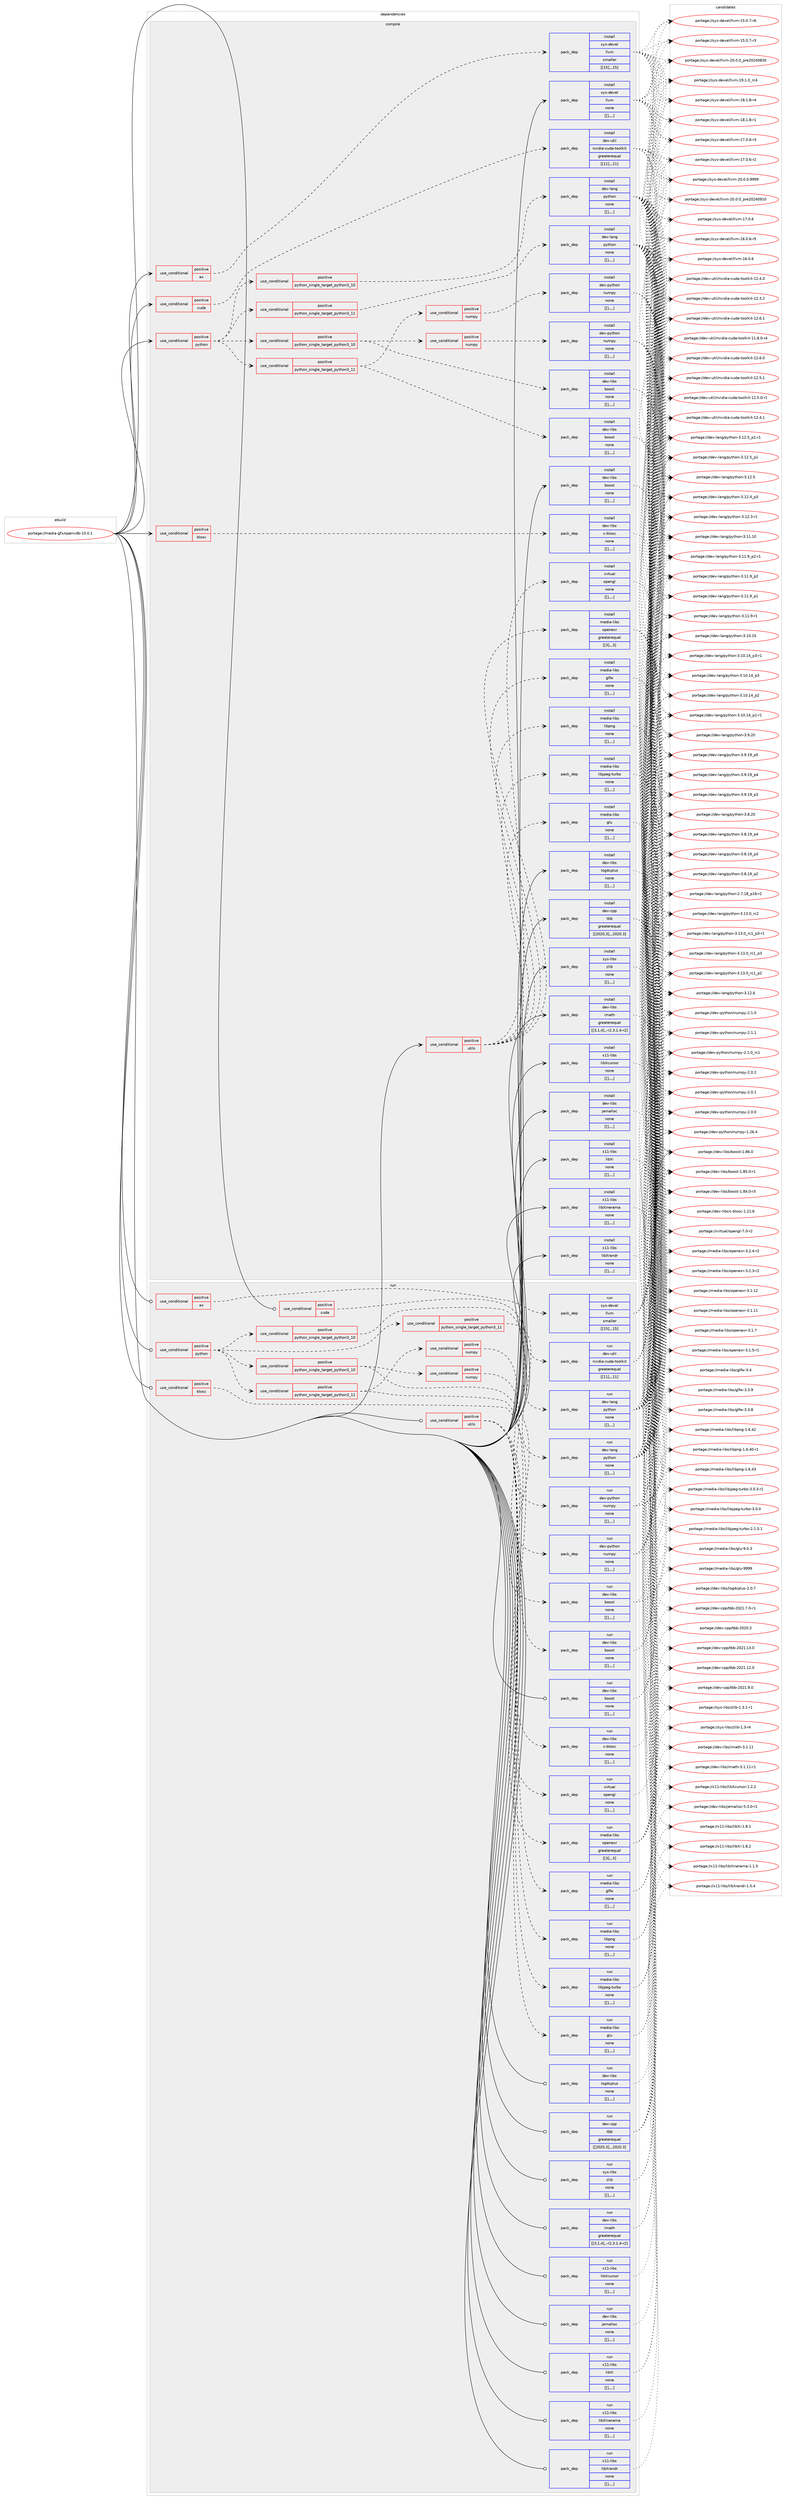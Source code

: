 digraph prolog {

# *************
# Graph options
# *************

newrank=true;
concentrate=true;
compound=true;
graph [rankdir=LR,fontname=Helvetica,fontsize=10,ranksep=1.5];#, ranksep=2.5, nodesep=0.2];
edge  [arrowhead=vee];
node  [fontname=Helvetica,fontsize=10];

# **********
# The ebuild
# **********

subgraph cluster_leftcol {
color=gray;
label=<<i>ebuild</i>>;
id [label="portage://media-gfx/openvdb-10.0.1", color=red, width=4, href="../media-gfx/openvdb-10.0.1.svg"];
}

# ****************
# The dependencies
# ****************

subgraph cluster_midcol {
color=gray;
label=<<i>dependencies</i>>;
subgraph cluster_compile {
fillcolor="#eeeeee";
style=filled;
label=<<i>compile</i>>;
subgraph cond77111 {
dependency308713 [label=<<TABLE BORDER="0" CELLBORDER="1" CELLSPACING="0" CELLPADDING="4"><TR><TD ROWSPAN="3" CELLPADDING="10">use_conditional</TD></TR><TR><TD>positive</TD></TR><TR><TD>ax</TD></TR></TABLE>>, shape=none, color=red];
subgraph pack229086 {
dependency308714 [label=<<TABLE BORDER="0" CELLBORDER="1" CELLSPACING="0" CELLPADDING="4" WIDTH="220"><TR><TD ROWSPAN="6" CELLPADDING="30">pack_dep</TD></TR><TR><TD WIDTH="110">install</TD></TR><TR><TD>sys-devel</TD></TR><TR><TD>llvm</TD></TR><TR><TD>smaller</TD></TR><TR><TD>[[15],,,15]</TD></TR></TABLE>>, shape=none, color=blue];
}
dependency308713:e -> dependency308714:w [weight=20,style="dashed",arrowhead="vee"];
}
id:e -> dependency308713:w [weight=20,style="solid",arrowhead="vee"];
subgraph cond77112 {
dependency308715 [label=<<TABLE BORDER="0" CELLBORDER="1" CELLSPACING="0" CELLPADDING="4"><TR><TD ROWSPAN="3" CELLPADDING="10">use_conditional</TD></TR><TR><TD>positive</TD></TR><TR><TD>blosc</TD></TR></TABLE>>, shape=none, color=red];
subgraph pack229087 {
dependency308716 [label=<<TABLE BORDER="0" CELLBORDER="1" CELLSPACING="0" CELLPADDING="4" WIDTH="220"><TR><TD ROWSPAN="6" CELLPADDING="30">pack_dep</TD></TR><TR><TD WIDTH="110">install</TD></TR><TR><TD>dev-libs</TD></TR><TR><TD>c-blosc</TD></TR><TR><TD>none</TD></TR><TR><TD>[[],,,,]</TD></TR></TABLE>>, shape=none, color=blue];
}
dependency308715:e -> dependency308716:w [weight=20,style="dashed",arrowhead="vee"];
}
id:e -> dependency308715:w [weight=20,style="solid",arrowhead="vee"];
subgraph cond77113 {
dependency308717 [label=<<TABLE BORDER="0" CELLBORDER="1" CELLSPACING="0" CELLPADDING="4"><TR><TD ROWSPAN="3" CELLPADDING="10">use_conditional</TD></TR><TR><TD>positive</TD></TR><TR><TD>cuda</TD></TR></TABLE>>, shape=none, color=red];
subgraph pack229088 {
dependency308718 [label=<<TABLE BORDER="0" CELLBORDER="1" CELLSPACING="0" CELLPADDING="4" WIDTH="220"><TR><TD ROWSPAN="6" CELLPADDING="30">pack_dep</TD></TR><TR><TD WIDTH="110">install</TD></TR><TR><TD>dev-util</TD></TR><TR><TD>nvidia-cuda-toolkit</TD></TR><TR><TD>greaterequal</TD></TR><TR><TD>[[11],,,11]</TD></TR></TABLE>>, shape=none, color=blue];
}
dependency308717:e -> dependency308718:w [weight=20,style="dashed",arrowhead="vee"];
}
id:e -> dependency308717:w [weight=20,style="solid",arrowhead="vee"];
subgraph cond77114 {
dependency308719 [label=<<TABLE BORDER="0" CELLBORDER="1" CELLSPACING="0" CELLPADDING="4"><TR><TD ROWSPAN="3" CELLPADDING="10">use_conditional</TD></TR><TR><TD>positive</TD></TR><TR><TD>python</TD></TR></TABLE>>, shape=none, color=red];
subgraph cond77115 {
dependency308720 [label=<<TABLE BORDER="0" CELLBORDER="1" CELLSPACING="0" CELLPADDING="4"><TR><TD ROWSPAN="3" CELLPADDING="10">use_conditional</TD></TR><TR><TD>positive</TD></TR><TR><TD>python_single_target_python3_10</TD></TR></TABLE>>, shape=none, color=red];
subgraph pack229089 {
dependency308721 [label=<<TABLE BORDER="0" CELLBORDER="1" CELLSPACING="0" CELLPADDING="4" WIDTH="220"><TR><TD ROWSPAN="6" CELLPADDING="30">pack_dep</TD></TR><TR><TD WIDTH="110">install</TD></TR><TR><TD>dev-lang</TD></TR><TR><TD>python</TD></TR><TR><TD>none</TD></TR><TR><TD>[[],,,,]</TD></TR></TABLE>>, shape=none, color=blue];
}
dependency308720:e -> dependency308721:w [weight=20,style="dashed",arrowhead="vee"];
}
dependency308719:e -> dependency308720:w [weight=20,style="dashed",arrowhead="vee"];
subgraph cond77116 {
dependency308722 [label=<<TABLE BORDER="0" CELLBORDER="1" CELLSPACING="0" CELLPADDING="4"><TR><TD ROWSPAN="3" CELLPADDING="10">use_conditional</TD></TR><TR><TD>positive</TD></TR><TR><TD>python_single_target_python3_11</TD></TR></TABLE>>, shape=none, color=red];
subgraph pack229090 {
dependency308723 [label=<<TABLE BORDER="0" CELLBORDER="1" CELLSPACING="0" CELLPADDING="4" WIDTH="220"><TR><TD ROWSPAN="6" CELLPADDING="30">pack_dep</TD></TR><TR><TD WIDTH="110">install</TD></TR><TR><TD>dev-lang</TD></TR><TR><TD>python</TD></TR><TR><TD>none</TD></TR><TR><TD>[[],,,,]</TD></TR></TABLE>>, shape=none, color=blue];
}
dependency308722:e -> dependency308723:w [weight=20,style="dashed",arrowhead="vee"];
}
dependency308719:e -> dependency308722:w [weight=20,style="dashed",arrowhead="vee"];
subgraph cond77117 {
dependency308724 [label=<<TABLE BORDER="0" CELLBORDER="1" CELLSPACING="0" CELLPADDING="4"><TR><TD ROWSPAN="3" CELLPADDING="10">use_conditional</TD></TR><TR><TD>positive</TD></TR><TR><TD>python_single_target_python3_10</TD></TR></TABLE>>, shape=none, color=red];
subgraph pack229091 {
dependency308725 [label=<<TABLE BORDER="0" CELLBORDER="1" CELLSPACING="0" CELLPADDING="4" WIDTH="220"><TR><TD ROWSPAN="6" CELLPADDING="30">pack_dep</TD></TR><TR><TD WIDTH="110">install</TD></TR><TR><TD>dev-libs</TD></TR><TR><TD>boost</TD></TR><TR><TD>none</TD></TR><TR><TD>[[],,,,]</TD></TR></TABLE>>, shape=none, color=blue];
}
dependency308724:e -> dependency308725:w [weight=20,style="dashed",arrowhead="vee"];
subgraph cond77118 {
dependency308726 [label=<<TABLE BORDER="0" CELLBORDER="1" CELLSPACING="0" CELLPADDING="4"><TR><TD ROWSPAN="3" CELLPADDING="10">use_conditional</TD></TR><TR><TD>positive</TD></TR><TR><TD>numpy</TD></TR></TABLE>>, shape=none, color=red];
subgraph pack229092 {
dependency308727 [label=<<TABLE BORDER="0" CELLBORDER="1" CELLSPACING="0" CELLPADDING="4" WIDTH="220"><TR><TD ROWSPAN="6" CELLPADDING="30">pack_dep</TD></TR><TR><TD WIDTH="110">install</TD></TR><TR><TD>dev-python</TD></TR><TR><TD>numpy</TD></TR><TR><TD>none</TD></TR><TR><TD>[[],,,,]</TD></TR></TABLE>>, shape=none, color=blue];
}
dependency308726:e -> dependency308727:w [weight=20,style="dashed",arrowhead="vee"];
}
dependency308724:e -> dependency308726:w [weight=20,style="dashed",arrowhead="vee"];
}
dependency308719:e -> dependency308724:w [weight=20,style="dashed",arrowhead="vee"];
subgraph cond77119 {
dependency308728 [label=<<TABLE BORDER="0" CELLBORDER="1" CELLSPACING="0" CELLPADDING="4"><TR><TD ROWSPAN="3" CELLPADDING="10">use_conditional</TD></TR><TR><TD>positive</TD></TR><TR><TD>python_single_target_python3_11</TD></TR></TABLE>>, shape=none, color=red];
subgraph pack229093 {
dependency308729 [label=<<TABLE BORDER="0" CELLBORDER="1" CELLSPACING="0" CELLPADDING="4" WIDTH="220"><TR><TD ROWSPAN="6" CELLPADDING="30">pack_dep</TD></TR><TR><TD WIDTH="110">install</TD></TR><TR><TD>dev-libs</TD></TR><TR><TD>boost</TD></TR><TR><TD>none</TD></TR><TR><TD>[[],,,,]</TD></TR></TABLE>>, shape=none, color=blue];
}
dependency308728:e -> dependency308729:w [weight=20,style="dashed",arrowhead="vee"];
subgraph cond77120 {
dependency308730 [label=<<TABLE BORDER="0" CELLBORDER="1" CELLSPACING="0" CELLPADDING="4"><TR><TD ROWSPAN="3" CELLPADDING="10">use_conditional</TD></TR><TR><TD>positive</TD></TR><TR><TD>numpy</TD></TR></TABLE>>, shape=none, color=red];
subgraph pack229094 {
dependency308731 [label=<<TABLE BORDER="0" CELLBORDER="1" CELLSPACING="0" CELLPADDING="4" WIDTH="220"><TR><TD ROWSPAN="6" CELLPADDING="30">pack_dep</TD></TR><TR><TD WIDTH="110">install</TD></TR><TR><TD>dev-python</TD></TR><TR><TD>numpy</TD></TR><TR><TD>none</TD></TR><TR><TD>[[],,,,]</TD></TR></TABLE>>, shape=none, color=blue];
}
dependency308730:e -> dependency308731:w [weight=20,style="dashed",arrowhead="vee"];
}
dependency308728:e -> dependency308730:w [weight=20,style="dashed",arrowhead="vee"];
}
dependency308719:e -> dependency308728:w [weight=20,style="dashed",arrowhead="vee"];
}
id:e -> dependency308719:w [weight=20,style="solid",arrowhead="vee"];
subgraph cond77121 {
dependency308732 [label=<<TABLE BORDER="0" CELLBORDER="1" CELLSPACING="0" CELLPADDING="4"><TR><TD ROWSPAN="3" CELLPADDING="10">use_conditional</TD></TR><TR><TD>positive</TD></TR><TR><TD>utils</TD></TR></TABLE>>, shape=none, color=red];
subgraph pack229095 {
dependency308733 [label=<<TABLE BORDER="0" CELLBORDER="1" CELLSPACING="0" CELLPADDING="4" WIDTH="220"><TR><TD ROWSPAN="6" CELLPADDING="30">pack_dep</TD></TR><TR><TD WIDTH="110">install</TD></TR><TR><TD>media-libs</TD></TR><TR><TD>glfw</TD></TR><TR><TD>none</TD></TR><TR><TD>[[],,,,]</TD></TR></TABLE>>, shape=none, color=blue];
}
dependency308732:e -> dependency308733:w [weight=20,style="dashed",arrowhead="vee"];
subgraph pack229096 {
dependency308734 [label=<<TABLE BORDER="0" CELLBORDER="1" CELLSPACING="0" CELLPADDING="4" WIDTH="220"><TR><TD ROWSPAN="6" CELLPADDING="30">pack_dep</TD></TR><TR><TD WIDTH="110">install</TD></TR><TR><TD>media-libs</TD></TR><TR><TD>glu</TD></TR><TR><TD>none</TD></TR><TR><TD>[[],,,,]</TD></TR></TABLE>>, shape=none, color=blue];
}
dependency308732:e -> dependency308734:w [weight=20,style="dashed",arrowhead="vee"];
subgraph pack229097 {
dependency308735 [label=<<TABLE BORDER="0" CELLBORDER="1" CELLSPACING="0" CELLPADDING="4" WIDTH="220"><TR><TD ROWSPAN="6" CELLPADDING="30">pack_dep</TD></TR><TR><TD WIDTH="110">install</TD></TR><TR><TD>media-libs</TD></TR><TR><TD>libjpeg-turbo</TD></TR><TR><TD>none</TD></TR><TR><TD>[[],,,,]</TD></TR></TABLE>>, shape=none, color=blue];
}
dependency308732:e -> dependency308735:w [weight=20,style="dashed",arrowhead="vee"];
subgraph pack229098 {
dependency308736 [label=<<TABLE BORDER="0" CELLBORDER="1" CELLSPACING="0" CELLPADDING="4" WIDTH="220"><TR><TD ROWSPAN="6" CELLPADDING="30">pack_dep</TD></TR><TR><TD WIDTH="110">install</TD></TR><TR><TD>media-libs</TD></TR><TR><TD>libpng</TD></TR><TR><TD>none</TD></TR><TR><TD>[[],,,,]</TD></TR></TABLE>>, shape=none, color=blue];
}
dependency308732:e -> dependency308736:w [weight=20,style="dashed",arrowhead="vee"];
subgraph pack229099 {
dependency308737 [label=<<TABLE BORDER="0" CELLBORDER="1" CELLSPACING="0" CELLPADDING="4" WIDTH="220"><TR><TD ROWSPAN="6" CELLPADDING="30">pack_dep</TD></TR><TR><TD WIDTH="110">install</TD></TR><TR><TD>media-libs</TD></TR><TR><TD>openexr</TD></TR><TR><TD>greaterequal</TD></TR><TR><TD>[[3],,,3]</TD></TR></TABLE>>, shape=none, color=blue];
}
dependency308732:e -> dependency308737:w [weight=20,style="dashed",arrowhead="vee"];
subgraph pack229100 {
dependency308738 [label=<<TABLE BORDER="0" CELLBORDER="1" CELLSPACING="0" CELLPADDING="4" WIDTH="220"><TR><TD ROWSPAN="6" CELLPADDING="30">pack_dep</TD></TR><TR><TD WIDTH="110">install</TD></TR><TR><TD>virtual</TD></TR><TR><TD>opengl</TD></TR><TR><TD>none</TD></TR><TR><TD>[[],,,,]</TD></TR></TABLE>>, shape=none, color=blue];
}
dependency308732:e -> dependency308738:w [weight=20,style="dashed",arrowhead="vee"];
}
id:e -> dependency308732:w [weight=20,style="solid",arrowhead="vee"];
subgraph pack229101 {
dependency308739 [label=<<TABLE BORDER="0" CELLBORDER="1" CELLSPACING="0" CELLPADDING="4" WIDTH="220"><TR><TD ROWSPAN="6" CELLPADDING="30">pack_dep</TD></TR><TR><TD WIDTH="110">install</TD></TR><TR><TD>dev-cpp</TD></TR><TR><TD>tbb</TD></TR><TR><TD>greaterequal</TD></TR><TR><TD>[[2020,3],,,2020.3]</TD></TR></TABLE>>, shape=none, color=blue];
}
id:e -> dependency308739:w [weight=20,style="solid",arrowhead="vee"];
subgraph pack229102 {
dependency308740 [label=<<TABLE BORDER="0" CELLBORDER="1" CELLSPACING="0" CELLPADDING="4" WIDTH="220"><TR><TD ROWSPAN="6" CELLPADDING="30">pack_dep</TD></TR><TR><TD WIDTH="110">install</TD></TR><TR><TD>dev-libs</TD></TR><TR><TD>boost</TD></TR><TR><TD>none</TD></TR><TR><TD>[[],,,,]</TD></TR></TABLE>>, shape=none, color=blue];
}
id:e -> dependency308740:w [weight=20,style="solid",arrowhead="vee"];
subgraph pack229103 {
dependency308741 [label=<<TABLE BORDER="0" CELLBORDER="1" CELLSPACING="0" CELLPADDING="4" WIDTH="220"><TR><TD ROWSPAN="6" CELLPADDING="30">pack_dep</TD></TR><TR><TD WIDTH="110">install</TD></TR><TR><TD>dev-libs</TD></TR><TR><TD>imath</TD></TR><TR><TD>greaterequal</TD></TR><TR><TD>[[3,1,4],,-r2,3.1.4-r2]</TD></TR></TABLE>>, shape=none, color=blue];
}
id:e -> dependency308741:w [weight=20,style="solid",arrowhead="vee"];
subgraph pack229104 {
dependency308742 [label=<<TABLE BORDER="0" CELLBORDER="1" CELLSPACING="0" CELLPADDING="4" WIDTH="220"><TR><TD ROWSPAN="6" CELLPADDING="30">pack_dep</TD></TR><TR><TD WIDTH="110">install</TD></TR><TR><TD>dev-libs</TD></TR><TR><TD>jemalloc</TD></TR><TR><TD>none</TD></TR><TR><TD>[[],,,,]</TD></TR></TABLE>>, shape=none, color=blue];
}
id:e -> dependency308742:w [weight=20,style="solid",arrowhead="vee"];
subgraph pack229105 {
dependency308743 [label=<<TABLE BORDER="0" CELLBORDER="1" CELLSPACING="0" CELLPADDING="4" WIDTH="220"><TR><TD ROWSPAN="6" CELLPADDING="30">pack_dep</TD></TR><TR><TD WIDTH="110">install</TD></TR><TR><TD>dev-libs</TD></TR><TR><TD>log4cplus</TD></TR><TR><TD>none</TD></TR><TR><TD>[[],,,,]</TD></TR></TABLE>>, shape=none, color=blue];
}
id:e -> dependency308743:w [weight=20,style="solid",arrowhead="vee"];
subgraph pack229106 {
dependency308744 [label=<<TABLE BORDER="0" CELLBORDER="1" CELLSPACING="0" CELLPADDING="4" WIDTH="220"><TR><TD ROWSPAN="6" CELLPADDING="30">pack_dep</TD></TR><TR><TD WIDTH="110">install</TD></TR><TR><TD>sys-libs</TD></TR><TR><TD>zlib</TD></TR><TR><TD>none</TD></TR><TR><TD>[[],,,,]</TD></TR></TABLE>>, shape=none, color=blue];
}
id:e -> dependency308744:w [weight=20,style="solid",arrowhead="vee"];
subgraph pack229107 {
dependency308745 [label=<<TABLE BORDER="0" CELLBORDER="1" CELLSPACING="0" CELLPADDING="4" WIDTH="220"><TR><TD ROWSPAN="6" CELLPADDING="30">pack_dep</TD></TR><TR><TD WIDTH="110">install</TD></TR><TR><TD>x11-libs</TD></TR><TR><TD>libXcursor</TD></TR><TR><TD>none</TD></TR><TR><TD>[[],,,,]</TD></TR></TABLE>>, shape=none, color=blue];
}
id:e -> dependency308745:w [weight=20,style="solid",arrowhead="vee"];
subgraph pack229108 {
dependency308746 [label=<<TABLE BORDER="0" CELLBORDER="1" CELLSPACING="0" CELLPADDING="4" WIDTH="220"><TR><TD ROWSPAN="6" CELLPADDING="30">pack_dep</TD></TR><TR><TD WIDTH="110">install</TD></TR><TR><TD>x11-libs</TD></TR><TR><TD>libXi</TD></TR><TR><TD>none</TD></TR><TR><TD>[[],,,,]</TD></TR></TABLE>>, shape=none, color=blue];
}
id:e -> dependency308746:w [weight=20,style="solid",arrowhead="vee"];
subgraph pack229109 {
dependency308747 [label=<<TABLE BORDER="0" CELLBORDER="1" CELLSPACING="0" CELLPADDING="4" WIDTH="220"><TR><TD ROWSPAN="6" CELLPADDING="30">pack_dep</TD></TR><TR><TD WIDTH="110">install</TD></TR><TR><TD>x11-libs</TD></TR><TR><TD>libXinerama</TD></TR><TR><TD>none</TD></TR><TR><TD>[[],,,,]</TD></TR></TABLE>>, shape=none, color=blue];
}
id:e -> dependency308747:w [weight=20,style="solid",arrowhead="vee"];
subgraph pack229110 {
dependency308748 [label=<<TABLE BORDER="0" CELLBORDER="1" CELLSPACING="0" CELLPADDING="4" WIDTH="220"><TR><TD ROWSPAN="6" CELLPADDING="30">pack_dep</TD></TR><TR><TD WIDTH="110">install</TD></TR><TR><TD>x11-libs</TD></TR><TR><TD>libXrandr</TD></TR><TR><TD>none</TD></TR><TR><TD>[[],,,,]</TD></TR></TABLE>>, shape=none, color=blue];
}
id:e -> dependency308748:w [weight=20,style="solid",arrowhead="vee"];
subgraph pack229111 {
dependency308749 [label=<<TABLE BORDER="0" CELLBORDER="1" CELLSPACING="0" CELLPADDING="4" WIDTH="220"><TR><TD ROWSPAN="6" CELLPADDING="30">pack_dep</TD></TR><TR><TD WIDTH="110">install</TD></TR><TR><TD>sys-devel</TD></TR><TR><TD>llvm</TD></TR><TR><TD>none</TD></TR><TR><TD>[[],,,,]</TD></TR></TABLE>>, shape=none, color=blue];
}
id:e -> dependency308749:w [weight=20,style="solid",arrowhead="vee"];
}
subgraph cluster_compileandrun {
fillcolor="#eeeeee";
style=filled;
label=<<i>compile and run</i>>;
}
subgraph cluster_run {
fillcolor="#eeeeee";
style=filled;
label=<<i>run</i>>;
subgraph cond77122 {
dependency308750 [label=<<TABLE BORDER="0" CELLBORDER="1" CELLSPACING="0" CELLPADDING="4"><TR><TD ROWSPAN="3" CELLPADDING="10">use_conditional</TD></TR><TR><TD>positive</TD></TR><TR><TD>ax</TD></TR></TABLE>>, shape=none, color=red];
subgraph pack229112 {
dependency308751 [label=<<TABLE BORDER="0" CELLBORDER="1" CELLSPACING="0" CELLPADDING="4" WIDTH="220"><TR><TD ROWSPAN="6" CELLPADDING="30">pack_dep</TD></TR><TR><TD WIDTH="110">run</TD></TR><TR><TD>sys-devel</TD></TR><TR><TD>llvm</TD></TR><TR><TD>smaller</TD></TR><TR><TD>[[15],,,15]</TD></TR></TABLE>>, shape=none, color=blue];
}
dependency308750:e -> dependency308751:w [weight=20,style="dashed",arrowhead="vee"];
}
id:e -> dependency308750:w [weight=20,style="solid",arrowhead="odot"];
subgraph cond77123 {
dependency308752 [label=<<TABLE BORDER="0" CELLBORDER="1" CELLSPACING="0" CELLPADDING="4"><TR><TD ROWSPAN="3" CELLPADDING="10">use_conditional</TD></TR><TR><TD>positive</TD></TR><TR><TD>blosc</TD></TR></TABLE>>, shape=none, color=red];
subgraph pack229113 {
dependency308753 [label=<<TABLE BORDER="0" CELLBORDER="1" CELLSPACING="0" CELLPADDING="4" WIDTH="220"><TR><TD ROWSPAN="6" CELLPADDING="30">pack_dep</TD></TR><TR><TD WIDTH="110">run</TD></TR><TR><TD>dev-libs</TD></TR><TR><TD>c-blosc</TD></TR><TR><TD>none</TD></TR><TR><TD>[[],,,,]</TD></TR></TABLE>>, shape=none, color=blue];
}
dependency308752:e -> dependency308753:w [weight=20,style="dashed",arrowhead="vee"];
}
id:e -> dependency308752:w [weight=20,style="solid",arrowhead="odot"];
subgraph cond77124 {
dependency308754 [label=<<TABLE BORDER="0" CELLBORDER="1" CELLSPACING="0" CELLPADDING="4"><TR><TD ROWSPAN="3" CELLPADDING="10">use_conditional</TD></TR><TR><TD>positive</TD></TR><TR><TD>cuda</TD></TR></TABLE>>, shape=none, color=red];
subgraph pack229114 {
dependency308755 [label=<<TABLE BORDER="0" CELLBORDER="1" CELLSPACING="0" CELLPADDING="4" WIDTH="220"><TR><TD ROWSPAN="6" CELLPADDING="30">pack_dep</TD></TR><TR><TD WIDTH="110">run</TD></TR><TR><TD>dev-util</TD></TR><TR><TD>nvidia-cuda-toolkit</TD></TR><TR><TD>greaterequal</TD></TR><TR><TD>[[11],,,11]</TD></TR></TABLE>>, shape=none, color=blue];
}
dependency308754:e -> dependency308755:w [weight=20,style="dashed",arrowhead="vee"];
}
id:e -> dependency308754:w [weight=20,style="solid",arrowhead="odot"];
subgraph cond77125 {
dependency308756 [label=<<TABLE BORDER="0" CELLBORDER="1" CELLSPACING="0" CELLPADDING="4"><TR><TD ROWSPAN="3" CELLPADDING="10">use_conditional</TD></TR><TR><TD>positive</TD></TR><TR><TD>python</TD></TR></TABLE>>, shape=none, color=red];
subgraph cond77126 {
dependency308757 [label=<<TABLE BORDER="0" CELLBORDER="1" CELLSPACING="0" CELLPADDING="4"><TR><TD ROWSPAN="3" CELLPADDING="10">use_conditional</TD></TR><TR><TD>positive</TD></TR><TR><TD>python_single_target_python3_10</TD></TR></TABLE>>, shape=none, color=red];
subgraph pack229115 {
dependency308758 [label=<<TABLE BORDER="0" CELLBORDER="1" CELLSPACING="0" CELLPADDING="4" WIDTH="220"><TR><TD ROWSPAN="6" CELLPADDING="30">pack_dep</TD></TR><TR><TD WIDTH="110">run</TD></TR><TR><TD>dev-lang</TD></TR><TR><TD>python</TD></TR><TR><TD>none</TD></TR><TR><TD>[[],,,,]</TD></TR></TABLE>>, shape=none, color=blue];
}
dependency308757:e -> dependency308758:w [weight=20,style="dashed",arrowhead="vee"];
}
dependency308756:e -> dependency308757:w [weight=20,style="dashed",arrowhead="vee"];
subgraph cond77127 {
dependency308759 [label=<<TABLE BORDER="0" CELLBORDER="1" CELLSPACING="0" CELLPADDING="4"><TR><TD ROWSPAN="3" CELLPADDING="10">use_conditional</TD></TR><TR><TD>positive</TD></TR><TR><TD>python_single_target_python3_11</TD></TR></TABLE>>, shape=none, color=red];
subgraph pack229116 {
dependency308760 [label=<<TABLE BORDER="0" CELLBORDER="1" CELLSPACING="0" CELLPADDING="4" WIDTH="220"><TR><TD ROWSPAN="6" CELLPADDING="30">pack_dep</TD></TR><TR><TD WIDTH="110">run</TD></TR><TR><TD>dev-lang</TD></TR><TR><TD>python</TD></TR><TR><TD>none</TD></TR><TR><TD>[[],,,,]</TD></TR></TABLE>>, shape=none, color=blue];
}
dependency308759:e -> dependency308760:w [weight=20,style="dashed",arrowhead="vee"];
}
dependency308756:e -> dependency308759:w [weight=20,style="dashed",arrowhead="vee"];
subgraph cond77128 {
dependency308761 [label=<<TABLE BORDER="0" CELLBORDER="1" CELLSPACING="0" CELLPADDING="4"><TR><TD ROWSPAN="3" CELLPADDING="10">use_conditional</TD></TR><TR><TD>positive</TD></TR><TR><TD>python_single_target_python3_10</TD></TR></TABLE>>, shape=none, color=red];
subgraph pack229117 {
dependency308762 [label=<<TABLE BORDER="0" CELLBORDER="1" CELLSPACING="0" CELLPADDING="4" WIDTH="220"><TR><TD ROWSPAN="6" CELLPADDING="30">pack_dep</TD></TR><TR><TD WIDTH="110">run</TD></TR><TR><TD>dev-libs</TD></TR><TR><TD>boost</TD></TR><TR><TD>none</TD></TR><TR><TD>[[],,,,]</TD></TR></TABLE>>, shape=none, color=blue];
}
dependency308761:e -> dependency308762:w [weight=20,style="dashed",arrowhead="vee"];
subgraph cond77129 {
dependency308763 [label=<<TABLE BORDER="0" CELLBORDER="1" CELLSPACING="0" CELLPADDING="4"><TR><TD ROWSPAN="3" CELLPADDING="10">use_conditional</TD></TR><TR><TD>positive</TD></TR><TR><TD>numpy</TD></TR></TABLE>>, shape=none, color=red];
subgraph pack229118 {
dependency308764 [label=<<TABLE BORDER="0" CELLBORDER="1" CELLSPACING="0" CELLPADDING="4" WIDTH="220"><TR><TD ROWSPAN="6" CELLPADDING="30">pack_dep</TD></TR><TR><TD WIDTH="110">run</TD></TR><TR><TD>dev-python</TD></TR><TR><TD>numpy</TD></TR><TR><TD>none</TD></TR><TR><TD>[[],,,,]</TD></TR></TABLE>>, shape=none, color=blue];
}
dependency308763:e -> dependency308764:w [weight=20,style="dashed",arrowhead="vee"];
}
dependency308761:e -> dependency308763:w [weight=20,style="dashed",arrowhead="vee"];
}
dependency308756:e -> dependency308761:w [weight=20,style="dashed",arrowhead="vee"];
subgraph cond77130 {
dependency308765 [label=<<TABLE BORDER="0" CELLBORDER="1" CELLSPACING="0" CELLPADDING="4"><TR><TD ROWSPAN="3" CELLPADDING="10">use_conditional</TD></TR><TR><TD>positive</TD></TR><TR><TD>python_single_target_python3_11</TD></TR></TABLE>>, shape=none, color=red];
subgraph pack229119 {
dependency308766 [label=<<TABLE BORDER="0" CELLBORDER="1" CELLSPACING="0" CELLPADDING="4" WIDTH="220"><TR><TD ROWSPAN="6" CELLPADDING="30">pack_dep</TD></TR><TR><TD WIDTH="110">run</TD></TR><TR><TD>dev-libs</TD></TR><TR><TD>boost</TD></TR><TR><TD>none</TD></TR><TR><TD>[[],,,,]</TD></TR></TABLE>>, shape=none, color=blue];
}
dependency308765:e -> dependency308766:w [weight=20,style="dashed",arrowhead="vee"];
subgraph cond77131 {
dependency308767 [label=<<TABLE BORDER="0" CELLBORDER="1" CELLSPACING="0" CELLPADDING="4"><TR><TD ROWSPAN="3" CELLPADDING="10">use_conditional</TD></TR><TR><TD>positive</TD></TR><TR><TD>numpy</TD></TR></TABLE>>, shape=none, color=red];
subgraph pack229120 {
dependency308768 [label=<<TABLE BORDER="0" CELLBORDER="1" CELLSPACING="0" CELLPADDING="4" WIDTH="220"><TR><TD ROWSPAN="6" CELLPADDING="30">pack_dep</TD></TR><TR><TD WIDTH="110">run</TD></TR><TR><TD>dev-python</TD></TR><TR><TD>numpy</TD></TR><TR><TD>none</TD></TR><TR><TD>[[],,,,]</TD></TR></TABLE>>, shape=none, color=blue];
}
dependency308767:e -> dependency308768:w [weight=20,style="dashed",arrowhead="vee"];
}
dependency308765:e -> dependency308767:w [weight=20,style="dashed",arrowhead="vee"];
}
dependency308756:e -> dependency308765:w [weight=20,style="dashed",arrowhead="vee"];
}
id:e -> dependency308756:w [weight=20,style="solid",arrowhead="odot"];
subgraph cond77132 {
dependency308769 [label=<<TABLE BORDER="0" CELLBORDER="1" CELLSPACING="0" CELLPADDING="4"><TR><TD ROWSPAN="3" CELLPADDING="10">use_conditional</TD></TR><TR><TD>positive</TD></TR><TR><TD>utils</TD></TR></TABLE>>, shape=none, color=red];
subgraph pack229121 {
dependency308770 [label=<<TABLE BORDER="0" CELLBORDER="1" CELLSPACING="0" CELLPADDING="4" WIDTH="220"><TR><TD ROWSPAN="6" CELLPADDING="30">pack_dep</TD></TR><TR><TD WIDTH="110">run</TD></TR><TR><TD>media-libs</TD></TR><TR><TD>glfw</TD></TR><TR><TD>none</TD></TR><TR><TD>[[],,,,]</TD></TR></TABLE>>, shape=none, color=blue];
}
dependency308769:e -> dependency308770:w [weight=20,style="dashed",arrowhead="vee"];
subgraph pack229122 {
dependency308771 [label=<<TABLE BORDER="0" CELLBORDER="1" CELLSPACING="0" CELLPADDING="4" WIDTH="220"><TR><TD ROWSPAN="6" CELLPADDING="30">pack_dep</TD></TR><TR><TD WIDTH="110">run</TD></TR><TR><TD>media-libs</TD></TR><TR><TD>glu</TD></TR><TR><TD>none</TD></TR><TR><TD>[[],,,,]</TD></TR></TABLE>>, shape=none, color=blue];
}
dependency308769:e -> dependency308771:w [weight=20,style="dashed",arrowhead="vee"];
subgraph pack229123 {
dependency308772 [label=<<TABLE BORDER="0" CELLBORDER="1" CELLSPACING="0" CELLPADDING="4" WIDTH="220"><TR><TD ROWSPAN="6" CELLPADDING="30">pack_dep</TD></TR><TR><TD WIDTH="110">run</TD></TR><TR><TD>media-libs</TD></TR><TR><TD>libjpeg-turbo</TD></TR><TR><TD>none</TD></TR><TR><TD>[[],,,,]</TD></TR></TABLE>>, shape=none, color=blue];
}
dependency308769:e -> dependency308772:w [weight=20,style="dashed",arrowhead="vee"];
subgraph pack229124 {
dependency308773 [label=<<TABLE BORDER="0" CELLBORDER="1" CELLSPACING="0" CELLPADDING="4" WIDTH="220"><TR><TD ROWSPAN="6" CELLPADDING="30">pack_dep</TD></TR><TR><TD WIDTH="110">run</TD></TR><TR><TD>media-libs</TD></TR><TR><TD>libpng</TD></TR><TR><TD>none</TD></TR><TR><TD>[[],,,,]</TD></TR></TABLE>>, shape=none, color=blue];
}
dependency308769:e -> dependency308773:w [weight=20,style="dashed",arrowhead="vee"];
subgraph pack229125 {
dependency308774 [label=<<TABLE BORDER="0" CELLBORDER="1" CELLSPACING="0" CELLPADDING="4" WIDTH="220"><TR><TD ROWSPAN="6" CELLPADDING="30">pack_dep</TD></TR><TR><TD WIDTH="110">run</TD></TR><TR><TD>media-libs</TD></TR><TR><TD>openexr</TD></TR><TR><TD>greaterequal</TD></TR><TR><TD>[[3],,,3]</TD></TR></TABLE>>, shape=none, color=blue];
}
dependency308769:e -> dependency308774:w [weight=20,style="dashed",arrowhead="vee"];
subgraph pack229126 {
dependency308775 [label=<<TABLE BORDER="0" CELLBORDER="1" CELLSPACING="0" CELLPADDING="4" WIDTH="220"><TR><TD ROWSPAN="6" CELLPADDING="30">pack_dep</TD></TR><TR><TD WIDTH="110">run</TD></TR><TR><TD>virtual</TD></TR><TR><TD>opengl</TD></TR><TR><TD>none</TD></TR><TR><TD>[[],,,,]</TD></TR></TABLE>>, shape=none, color=blue];
}
dependency308769:e -> dependency308775:w [weight=20,style="dashed",arrowhead="vee"];
}
id:e -> dependency308769:w [weight=20,style="solid",arrowhead="odot"];
subgraph pack229127 {
dependency308776 [label=<<TABLE BORDER="0" CELLBORDER="1" CELLSPACING="0" CELLPADDING="4" WIDTH="220"><TR><TD ROWSPAN="6" CELLPADDING="30">pack_dep</TD></TR><TR><TD WIDTH="110">run</TD></TR><TR><TD>dev-cpp</TD></TR><TR><TD>tbb</TD></TR><TR><TD>greaterequal</TD></TR><TR><TD>[[2020,3],,,2020.3]</TD></TR></TABLE>>, shape=none, color=blue];
}
id:e -> dependency308776:w [weight=20,style="solid",arrowhead="odot"];
subgraph pack229128 {
dependency308777 [label=<<TABLE BORDER="0" CELLBORDER="1" CELLSPACING="0" CELLPADDING="4" WIDTH="220"><TR><TD ROWSPAN="6" CELLPADDING="30">pack_dep</TD></TR><TR><TD WIDTH="110">run</TD></TR><TR><TD>dev-libs</TD></TR><TR><TD>boost</TD></TR><TR><TD>none</TD></TR><TR><TD>[[],,,,]</TD></TR></TABLE>>, shape=none, color=blue];
}
id:e -> dependency308777:w [weight=20,style="solid",arrowhead="odot"];
subgraph pack229129 {
dependency308778 [label=<<TABLE BORDER="0" CELLBORDER="1" CELLSPACING="0" CELLPADDING="4" WIDTH="220"><TR><TD ROWSPAN="6" CELLPADDING="30">pack_dep</TD></TR><TR><TD WIDTH="110">run</TD></TR><TR><TD>dev-libs</TD></TR><TR><TD>imath</TD></TR><TR><TD>greaterequal</TD></TR><TR><TD>[[3,1,4],,-r2,3.1.4-r2]</TD></TR></TABLE>>, shape=none, color=blue];
}
id:e -> dependency308778:w [weight=20,style="solid",arrowhead="odot"];
subgraph pack229130 {
dependency308779 [label=<<TABLE BORDER="0" CELLBORDER="1" CELLSPACING="0" CELLPADDING="4" WIDTH="220"><TR><TD ROWSPAN="6" CELLPADDING="30">pack_dep</TD></TR><TR><TD WIDTH="110">run</TD></TR><TR><TD>dev-libs</TD></TR><TR><TD>jemalloc</TD></TR><TR><TD>none</TD></TR><TR><TD>[[],,,,]</TD></TR></TABLE>>, shape=none, color=blue];
}
id:e -> dependency308779:w [weight=20,style="solid",arrowhead="odot"];
subgraph pack229131 {
dependency308780 [label=<<TABLE BORDER="0" CELLBORDER="1" CELLSPACING="0" CELLPADDING="4" WIDTH="220"><TR><TD ROWSPAN="6" CELLPADDING="30">pack_dep</TD></TR><TR><TD WIDTH="110">run</TD></TR><TR><TD>dev-libs</TD></TR><TR><TD>log4cplus</TD></TR><TR><TD>none</TD></TR><TR><TD>[[],,,,]</TD></TR></TABLE>>, shape=none, color=blue];
}
id:e -> dependency308780:w [weight=20,style="solid",arrowhead="odot"];
subgraph pack229132 {
dependency308781 [label=<<TABLE BORDER="0" CELLBORDER="1" CELLSPACING="0" CELLPADDING="4" WIDTH="220"><TR><TD ROWSPAN="6" CELLPADDING="30">pack_dep</TD></TR><TR><TD WIDTH="110">run</TD></TR><TR><TD>sys-libs</TD></TR><TR><TD>zlib</TD></TR><TR><TD>none</TD></TR><TR><TD>[[],,,,]</TD></TR></TABLE>>, shape=none, color=blue];
}
id:e -> dependency308781:w [weight=20,style="solid",arrowhead="odot"];
subgraph pack229133 {
dependency308782 [label=<<TABLE BORDER="0" CELLBORDER="1" CELLSPACING="0" CELLPADDING="4" WIDTH="220"><TR><TD ROWSPAN="6" CELLPADDING="30">pack_dep</TD></TR><TR><TD WIDTH="110">run</TD></TR><TR><TD>x11-libs</TD></TR><TR><TD>libXcursor</TD></TR><TR><TD>none</TD></TR><TR><TD>[[],,,,]</TD></TR></TABLE>>, shape=none, color=blue];
}
id:e -> dependency308782:w [weight=20,style="solid",arrowhead="odot"];
subgraph pack229134 {
dependency308783 [label=<<TABLE BORDER="0" CELLBORDER="1" CELLSPACING="0" CELLPADDING="4" WIDTH="220"><TR><TD ROWSPAN="6" CELLPADDING="30">pack_dep</TD></TR><TR><TD WIDTH="110">run</TD></TR><TR><TD>x11-libs</TD></TR><TR><TD>libXi</TD></TR><TR><TD>none</TD></TR><TR><TD>[[],,,,]</TD></TR></TABLE>>, shape=none, color=blue];
}
id:e -> dependency308783:w [weight=20,style="solid",arrowhead="odot"];
subgraph pack229135 {
dependency308784 [label=<<TABLE BORDER="0" CELLBORDER="1" CELLSPACING="0" CELLPADDING="4" WIDTH="220"><TR><TD ROWSPAN="6" CELLPADDING="30">pack_dep</TD></TR><TR><TD WIDTH="110">run</TD></TR><TR><TD>x11-libs</TD></TR><TR><TD>libXinerama</TD></TR><TR><TD>none</TD></TR><TR><TD>[[],,,,]</TD></TR></TABLE>>, shape=none, color=blue];
}
id:e -> dependency308784:w [weight=20,style="solid",arrowhead="odot"];
subgraph pack229136 {
dependency308785 [label=<<TABLE BORDER="0" CELLBORDER="1" CELLSPACING="0" CELLPADDING="4" WIDTH="220"><TR><TD ROWSPAN="6" CELLPADDING="30">pack_dep</TD></TR><TR><TD WIDTH="110">run</TD></TR><TR><TD>x11-libs</TD></TR><TR><TD>libXrandr</TD></TR><TR><TD>none</TD></TR><TR><TD>[[],,,,]</TD></TR></TABLE>>, shape=none, color=blue];
}
id:e -> dependency308785:w [weight=20,style="solid",arrowhead="odot"];
}
}

# **************
# The candidates
# **************

subgraph cluster_choices {
rank=same;
color=gray;
label=<<i>candidates</i>>;

subgraph choice229086 {
color=black;
nodesep=1;
choice1151211154510010111810110847108108118109455048464846484657575757 [label="portage://sys-devel/llvm-20.0.0.9999", color=red, width=4,href="../sys-devel/llvm-20.0.0.9999.svg"];
choice115121115451001011181011084710810811810945504846484648951121141015048505248574948 [label="portage://sys-devel/llvm-20.0.0_pre20240910", color=red, width=4,href="../sys-devel/llvm-20.0.0_pre20240910.svg"];
choice115121115451001011181011084710810811810945504846484648951121141015048505248565148 [label="portage://sys-devel/llvm-20.0.0_pre20240830", color=red, width=4,href="../sys-devel/llvm-20.0.0_pre20240830.svg"];
choice115121115451001011181011084710810811810945495746494648951149952 [label="portage://sys-devel/llvm-19.1.0_rc4", color=red, width=4,href="../sys-devel/llvm-19.1.0_rc4.svg"];
choice1151211154510010111810110847108108118109454956464946564511452 [label="portage://sys-devel/llvm-18.1.8-r4", color=red, width=4,href="../sys-devel/llvm-18.1.8-r4.svg"];
choice1151211154510010111810110847108108118109454956464946564511449 [label="portage://sys-devel/llvm-18.1.8-r1", color=red, width=4,href="../sys-devel/llvm-18.1.8-r1.svg"];
choice1151211154510010111810110847108108118109454955464846544511451 [label="portage://sys-devel/llvm-17.0.6-r3", color=red, width=4,href="../sys-devel/llvm-17.0.6-r3.svg"];
choice1151211154510010111810110847108108118109454955464846544511450 [label="portage://sys-devel/llvm-17.0.6-r2", color=red, width=4,href="../sys-devel/llvm-17.0.6-r2.svg"];
choice115121115451001011181011084710810811810945495546484654 [label="portage://sys-devel/llvm-17.0.6", color=red, width=4,href="../sys-devel/llvm-17.0.6.svg"];
choice1151211154510010111810110847108108118109454954464846544511453 [label="portage://sys-devel/llvm-16.0.6-r5", color=red, width=4,href="../sys-devel/llvm-16.0.6-r5.svg"];
choice115121115451001011181011084710810811810945495446484654 [label="portage://sys-devel/llvm-16.0.6", color=red, width=4,href="../sys-devel/llvm-16.0.6.svg"];
choice1151211154510010111810110847108108118109454953464846554511454 [label="portage://sys-devel/llvm-15.0.7-r6", color=red, width=4,href="../sys-devel/llvm-15.0.7-r6.svg"];
choice1151211154510010111810110847108108118109454953464846554511451 [label="portage://sys-devel/llvm-15.0.7-r3", color=red, width=4,href="../sys-devel/llvm-15.0.7-r3.svg"];
dependency308714:e -> choice1151211154510010111810110847108108118109455048464846484657575757:w [style=dotted,weight="100"];
dependency308714:e -> choice115121115451001011181011084710810811810945504846484648951121141015048505248574948:w [style=dotted,weight="100"];
dependency308714:e -> choice115121115451001011181011084710810811810945504846484648951121141015048505248565148:w [style=dotted,weight="100"];
dependency308714:e -> choice115121115451001011181011084710810811810945495746494648951149952:w [style=dotted,weight="100"];
dependency308714:e -> choice1151211154510010111810110847108108118109454956464946564511452:w [style=dotted,weight="100"];
dependency308714:e -> choice1151211154510010111810110847108108118109454956464946564511449:w [style=dotted,weight="100"];
dependency308714:e -> choice1151211154510010111810110847108108118109454955464846544511451:w [style=dotted,weight="100"];
dependency308714:e -> choice1151211154510010111810110847108108118109454955464846544511450:w [style=dotted,weight="100"];
dependency308714:e -> choice115121115451001011181011084710810811810945495546484654:w [style=dotted,weight="100"];
dependency308714:e -> choice1151211154510010111810110847108108118109454954464846544511453:w [style=dotted,weight="100"];
dependency308714:e -> choice115121115451001011181011084710810811810945495446484654:w [style=dotted,weight="100"];
dependency308714:e -> choice1151211154510010111810110847108108118109454953464846554511454:w [style=dotted,weight="100"];
dependency308714:e -> choice1151211154510010111810110847108108118109454953464846554511451:w [style=dotted,weight="100"];
}
subgraph choice229087 {
color=black;
nodesep=1;
choice1001011184510810598115479945981081111159945494650494654 [label="portage://dev-libs/c-blosc-1.21.6", color=red, width=4,href="../dev-libs/c-blosc-1.21.6.svg"];
dependency308716:e -> choice1001011184510810598115479945981081111159945494650494654:w [style=dotted,weight="100"];
}
subgraph choice229088 {
color=black;
nodesep=1;
choice1001011184511711610510847110118105100105974599117100974511611111110810710511645495046544649 [label="portage://dev-util/nvidia-cuda-toolkit-12.6.1", color=red, width=4,href="../dev-util/nvidia-cuda-toolkit-12.6.1.svg"];
choice1001011184511711610510847110118105100105974599117100974511611111110810710511645495046544648 [label="portage://dev-util/nvidia-cuda-toolkit-12.6.0", color=red, width=4,href="../dev-util/nvidia-cuda-toolkit-12.6.0.svg"];
choice1001011184511711610510847110118105100105974599117100974511611111110810710511645495046534649 [label="portage://dev-util/nvidia-cuda-toolkit-12.5.1", color=red, width=4,href="../dev-util/nvidia-cuda-toolkit-12.5.1.svg"];
choice10010111845117116105108471101181051001059745991171009745116111111108107105116454950465346484511449 [label="portage://dev-util/nvidia-cuda-toolkit-12.5.0-r1", color=red, width=4,href="../dev-util/nvidia-cuda-toolkit-12.5.0-r1.svg"];
choice1001011184511711610510847110118105100105974599117100974511611111110810710511645495046524649 [label="portage://dev-util/nvidia-cuda-toolkit-12.4.1", color=red, width=4,href="../dev-util/nvidia-cuda-toolkit-12.4.1.svg"];
choice1001011184511711610510847110118105100105974599117100974511611111110810710511645495046524648 [label="portage://dev-util/nvidia-cuda-toolkit-12.4.0", color=red, width=4,href="../dev-util/nvidia-cuda-toolkit-12.4.0.svg"];
choice1001011184511711610510847110118105100105974599117100974511611111110810710511645495046514650 [label="portage://dev-util/nvidia-cuda-toolkit-12.3.2", color=red, width=4,href="../dev-util/nvidia-cuda-toolkit-12.3.2.svg"];
choice10010111845117116105108471101181051001059745991171009745116111111108107105116454949465646484511452 [label="portage://dev-util/nvidia-cuda-toolkit-11.8.0-r4", color=red, width=4,href="../dev-util/nvidia-cuda-toolkit-11.8.0-r4.svg"];
dependency308718:e -> choice1001011184511711610510847110118105100105974599117100974511611111110810710511645495046544649:w [style=dotted,weight="100"];
dependency308718:e -> choice1001011184511711610510847110118105100105974599117100974511611111110810710511645495046544648:w [style=dotted,weight="100"];
dependency308718:e -> choice1001011184511711610510847110118105100105974599117100974511611111110810710511645495046534649:w [style=dotted,weight="100"];
dependency308718:e -> choice10010111845117116105108471101181051001059745991171009745116111111108107105116454950465346484511449:w [style=dotted,weight="100"];
dependency308718:e -> choice1001011184511711610510847110118105100105974599117100974511611111110810710511645495046524649:w [style=dotted,weight="100"];
dependency308718:e -> choice1001011184511711610510847110118105100105974599117100974511611111110810710511645495046524648:w [style=dotted,weight="100"];
dependency308718:e -> choice1001011184511711610510847110118105100105974599117100974511611111110810710511645495046514650:w [style=dotted,weight="100"];
dependency308718:e -> choice10010111845117116105108471101181051001059745991171009745116111111108107105116454949465646484511452:w [style=dotted,weight="100"];
}
subgraph choice229089 {
color=black;
nodesep=1;
choice10010111845108971101034711212111610411111045514649514648951149950 [label="portage://dev-lang/python-3.13.0_rc2", color=red, width=4,href="../dev-lang/python-3.13.0_rc2.svg"];
choice1001011184510897110103471121211161041111104551464951464895114994995112514511449 [label="portage://dev-lang/python-3.13.0_rc1_p3-r1", color=red, width=4,href="../dev-lang/python-3.13.0_rc1_p3-r1.svg"];
choice100101118451089711010347112121116104111110455146495146489511499499511251 [label="portage://dev-lang/python-3.13.0_rc1_p3", color=red, width=4,href="../dev-lang/python-3.13.0_rc1_p3.svg"];
choice100101118451089711010347112121116104111110455146495146489511499499511250 [label="portage://dev-lang/python-3.13.0_rc1_p2", color=red, width=4,href="../dev-lang/python-3.13.0_rc1_p2.svg"];
choice10010111845108971101034711212111610411111045514649504654 [label="portage://dev-lang/python-3.12.6", color=red, width=4,href="../dev-lang/python-3.12.6.svg"];
choice1001011184510897110103471121211161041111104551464950465395112494511449 [label="portage://dev-lang/python-3.12.5_p1-r1", color=red, width=4,href="../dev-lang/python-3.12.5_p1-r1.svg"];
choice100101118451089711010347112121116104111110455146495046539511249 [label="portage://dev-lang/python-3.12.5_p1", color=red, width=4,href="../dev-lang/python-3.12.5_p1.svg"];
choice10010111845108971101034711212111610411111045514649504653 [label="portage://dev-lang/python-3.12.5", color=red, width=4,href="../dev-lang/python-3.12.5.svg"];
choice100101118451089711010347112121116104111110455146495046529511251 [label="portage://dev-lang/python-3.12.4_p3", color=red, width=4,href="../dev-lang/python-3.12.4_p3.svg"];
choice100101118451089711010347112121116104111110455146495046514511449 [label="portage://dev-lang/python-3.12.3-r1", color=red, width=4,href="../dev-lang/python-3.12.3-r1.svg"];
choice1001011184510897110103471121211161041111104551464949464948 [label="portage://dev-lang/python-3.11.10", color=red, width=4,href="../dev-lang/python-3.11.10.svg"];
choice1001011184510897110103471121211161041111104551464949465795112504511449 [label="portage://dev-lang/python-3.11.9_p2-r1", color=red, width=4,href="../dev-lang/python-3.11.9_p2-r1.svg"];
choice100101118451089711010347112121116104111110455146494946579511250 [label="portage://dev-lang/python-3.11.9_p2", color=red, width=4,href="../dev-lang/python-3.11.9_p2.svg"];
choice100101118451089711010347112121116104111110455146494946579511249 [label="portage://dev-lang/python-3.11.9_p1", color=red, width=4,href="../dev-lang/python-3.11.9_p1.svg"];
choice100101118451089711010347112121116104111110455146494946574511449 [label="portage://dev-lang/python-3.11.9-r1", color=red, width=4,href="../dev-lang/python-3.11.9-r1.svg"];
choice1001011184510897110103471121211161041111104551464948464953 [label="portage://dev-lang/python-3.10.15", color=red, width=4,href="../dev-lang/python-3.10.15.svg"];
choice100101118451089711010347112121116104111110455146494846495295112514511449 [label="portage://dev-lang/python-3.10.14_p3-r1", color=red, width=4,href="../dev-lang/python-3.10.14_p3-r1.svg"];
choice10010111845108971101034711212111610411111045514649484649529511251 [label="portage://dev-lang/python-3.10.14_p3", color=red, width=4,href="../dev-lang/python-3.10.14_p3.svg"];
choice10010111845108971101034711212111610411111045514649484649529511250 [label="portage://dev-lang/python-3.10.14_p2", color=red, width=4,href="../dev-lang/python-3.10.14_p2.svg"];
choice100101118451089711010347112121116104111110455146494846495295112494511449 [label="portage://dev-lang/python-3.10.14_p1-r1", color=red, width=4,href="../dev-lang/python-3.10.14_p1-r1.svg"];
choice10010111845108971101034711212111610411111045514657465048 [label="portage://dev-lang/python-3.9.20", color=red, width=4,href="../dev-lang/python-3.9.20.svg"];
choice100101118451089711010347112121116104111110455146574649579511253 [label="portage://dev-lang/python-3.9.19_p5", color=red, width=4,href="../dev-lang/python-3.9.19_p5.svg"];
choice100101118451089711010347112121116104111110455146574649579511252 [label="portage://dev-lang/python-3.9.19_p4", color=red, width=4,href="../dev-lang/python-3.9.19_p4.svg"];
choice100101118451089711010347112121116104111110455146574649579511251 [label="portage://dev-lang/python-3.9.19_p3", color=red, width=4,href="../dev-lang/python-3.9.19_p3.svg"];
choice10010111845108971101034711212111610411111045514656465048 [label="portage://dev-lang/python-3.8.20", color=red, width=4,href="../dev-lang/python-3.8.20.svg"];
choice100101118451089711010347112121116104111110455146564649579511252 [label="portage://dev-lang/python-3.8.19_p4", color=red, width=4,href="../dev-lang/python-3.8.19_p4.svg"];
choice100101118451089711010347112121116104111110455146564649579511251 [label="portage://dev-lang/python-3.8.19_p3", color=red, width=4,href="../dev-lang/python-3.8.19_p3.svg"];
choice100101118451089711010347112121116104111110455146564649579511250 [label="portage://dev-lang/python-3.8.19_p2", color=red, width=4,href="../dev-lang/python-3.8.19_p2.svg"];
choice100101118451089711010347112121116104111110455046554649569511249544511450 [label="portage://dev-lang/python-2.7.18_p16-r2", color=red, width=4,href="../dev-lang/python-2.7.18_p16-r2.svg"];
dependency308721:e -> choice10010111845108971101034711212111610411111045514649514648951149950:w [style=dotted,weight="100"];
dependency308721:e -> choice1001011184510897110103471121211161041111104551464951464895114994995112514511449:w [style=dotted,weight="100"];
dependency308721:e -> choice100101118451089711010347112121116104111110455146495146489511499499511251:w [style=dotted,weight="100"];
dependency308721:e -> choice100101118451089711010347112121116104111110455146495146489511499499511250:w [style=dotted,weight="100"];
dependency308721:e -> choice10010111845108971101034711212111610411111045514649504654:w [style=dotted,weight="100"];
dependency308721:e -> choice1001011184510897110103471121211161041111104551464950465395112494511449:w [style=dotted,weight="100"];
dependency308721:e -> choice100101118451089711010347112121116104111110455146495046539511249:w [style=dotted,weight="100"];
dependency308721:e -> choice10010111845108971101034711212111610411111045514649504653:w [style=dotted,weight="100"];
dependency308721:e -> choice100101118451089711010347112121116104111110455146495046529511251:w [style=dotted,weight="100"];
dependency308721:e -> choice100101118451089711010347112121116104111110455146495046514511449:w [style=dotted,weight="100"];
dependency308721:e -> choice1001011184510897110103471121211161041111104551464949464948:w [style=dotted,weight="100"];
dependency308721:e -> choice1001011184510897110103471121211161041111104551464949465795112504511449:w [style=dotted,weight="100"];
dependency308721:e -> choice100101118451089711010347112121116104111110455146494946579511250:w [style=dotted,weight="100"];
dependency308721:e -> choice100101118451089711010347112121116104111110455146494946579511249:w [style=dotted,weight="100"];
dependency308721:e -> choice100101118451089711010347112121116104111110455146494946574511449:w [style=dotted,weight="100"];
dependency308721:e -> choice1001011184510897110103471121211161041111104551464948464953:w [style=dotted,weight="100"];
dependency308721:e -> choice100101118451089711010347112121116104111110455146494846495295112514511449:w [style=dotted,weight="100"];
dependency308721:e -> choice10010111845108971101034711212111610411111045514649484649529511251:w [style=dotted,weight="100"];
dependency308721:e -> choice10010111845108971101034711212111610411111045514649484649529511250:w [style=dotted,weight="100"];
dependency308721:e -> choice100101118451089711010347112121116104111110455146494846495295112494511449:w [style=dotted,weight="100"];
dependency308721:e -> choice10010111845108971101034711212111610411111045514657465048:w [style=dotted,weight="100"];
dependency308721:e -> choice100101118451089711010347112121116104111110455146574649579511253:w [style=dotted,weight="100"];
dependency308721:e -> choice100101118451089711010347112121116104111110455146574649579511252:w [style=dotted,weight="100"];
dependency308721:e -> choice100101118451089711010347112121116104111110455146574649579511251:w [style=dotted,weight="100"];
dependency308721:e -> choice10010111845108971101034711212111610411111045514656465048:w [style=dotted,weight="100"];
dependency308721:e -> choice100101118451089711010347112121116104111110455146564649579511252:w [style=dotted,weight="100"];
dependency308721:e -> choice100101118451089711010347112121116104111110455146564649579511251:w [style=dotted,weight="100"];
dependency308721:e -> choice100101118451089711010347112121116104111110455146564649579511250:w [style=dotted,weight="100"];
dependency308721:e -> choice100101118451089711010347112121116104111110455046554649569511249544511450:w [style=dotted,weight="100"];
}
subgraph choice229090 {
color=black;
nodesep=1;
choice10010111845108971101034711212111610411111045514649514648951149950 [label="portage://dev-lang/python-3.13.0_rc2", color=red, width=4,href="../dev-lang/python-3.13.0_rc2.svg"];
choice1001011184510897110103471121211161041111104551464951464895114994995112514511449 [label="portage://dev-lang/python-3.13.0_rc1_p3-r1", color=red, width=4,href="../dev-lang/python-3.13.0_rc1_p3-r1.svg"];
choice100101118451089711010347112121116104111110455146495146489511499499511251 [label="portage://dev-lang/python-3.13.0_rc1_p3", color=red, width=4,href="../dev-lang/python-3.13.0_rc1_p3.svg"];
choice100101118451089711010347112121116104111110455146495146489511499499511250 [label="portage://dev-lang/python-3.13.0_rc1_p2", color=red, width=4,href="../dev-lang/python-3.13.0_rc1_p2.svg"];
choice10010111845108971101034711212111610411111045514649504654 [label="portage://dev-lang/python-3.12.6", color=red, width=4,href="../dev-lang/python-3.12.6.svg"];
choice1001011184510897110103471121211161041111104551464950465395112494511449 [label="portage://dev-lang/python-3.12.5_p1-r1", color=red, width=4,href="../dev-lang/python-3.12.5_p1-r1.svg"];
choice100101118451089711010347112121116104111110455146495046539511249 [label="portage://dev-lang/python-3.12.5_p1", color=red, width=4,href="../dev-lang/python-3.12.5_p1.svg"];
choice10010111845108971101034711212111610411111045514649504653 [label="portage://dev-lang/python-3.12.5", color=red, width=4,href="../dev-lang/python-3.12.5.svg"];
choice100101118451089711010347112121116104111110455146495046529511251 [label="portage://dev-lang/python-3.12.4_p3", color=red, width=4,href="../dev-lang/python-3.12.4_p3.svg"];
choice100101118451089711010347112121116104111110455146495046514511449 [label="portage://dev-lang/python-3.12.3-r1", color=red, width=4,href="../dev-lang/python-3.12.3-r1.svg"];
choice1001011184510897110103471121211161041111104551464949464948 [label="portage://dev-lang/python-3.11.10", color=red, width=4,href="../dev-lang/python-3.11.10.svg"];
choice1001011184510897110103471121211161041111104551464949465795112504511449 [label="portage://dev-lang/python-3.11.9_p2-r1", color=red, width=4,href="../dev-lang/python-3.11.9_p2-r1.svg"];
choice100101118451089711010347112121116104111110455146494946579511250 [label="portage://dev-lang/python-3.11.9_p2", color=red, width=4,href="../dev-lang/python-3.11.9_p2.svg"];
choice100101118451089711010347112121116104111110455146494946579511249 [label="portage://dev-lang/python-3.11.9_p1", color=red, width=4,href="../dev-lang/python-3.11.9_p1.svg"];
choice100101118451089711010347112121116104111110455146494946574511449 [label="portage://dev-lang/python-3.11.9-r1", color=red, width=4,href="../dev-lang/python-3.11.9-r1.svg"];
choice1001011184510897110103471121211161041111104551464948464953 [label="portage://dev-lang/python-3.10.15", color=red, width=4,href="../dev-lang/python-3.10.15.svg"];
choice100101118451089711010347112121116104111110455146494846495295112514511449 [label="portage://dev-lang/python-3.10.14_p3-r1", color=red, width=4,href="../dev-lang/python-3.10.14_p3-r1.svg"];
choice10010111845108971101034711212111610411111045514649484649529511251 [label="portage://dev-lang/python-3.10.14_p3", color=red, width=4,href="../dev-lang/python-3.10.14_p3.svg"];
choice10010111845108971101034711212111610411111045514649484649529511250 [label="portage://dev-lang/python-3.10.14_p2", color=red, width=4,href="../dev-lang/python-3.10.14_p2.svg"];
choice100101118451089711010347112121116104111110455146494846495295112494511449 [label="portage://dev-lang/python-3.10.14_p1-r1", color=red, width=4,href="../dev-lang/python-3.10.14_p1-r1.svg"];
choice10010111845108971101034711212111610411111045514657465048 [label="portage://dev-lang/python-3.9.20", color=red, width=4,href="../dev-lang/python-3.9.20.svg"];
choice100101118451089711010347112121116104111110455146574649579511253 [label="portage://dev-lang/python-3.9.19_p5", color=red, width=4,href="../dev-lang/python-3.9.19_p5.svg"];
choice100101118451089711010347112121116104111110455146574649579511252 [label="portage://dev-lang/python-3.9.19_p4", color=red, width=4,href="../dev-lang/python-3.9.19_p4.svg"];
choice100101118451089711010347112121116104111110455146574649579511251 [label="portage://dev-lang/python-3.9.19_p3", color=red, width=4,href="../dev-lang/python-3.9.19_p3.svg"];
choice10010111845108971101034711212111610411111045514656465048 [label="portage://dev-lang/python-3.8.20", color=red, width=4,href="../dev-lang/python-3.8.20.svg"];
choice100101118451089711010347112121116104111110455146564649579511252 [label="portage://dev-lang/python-3.8.19_p4", color=red, width=4,href="../dev-lang/python-3.8.19_p4.svg"];
choice100101118451089711010347112121116104111110455146564649579511251 [label="portage://dev-lang/python-3.8.19_p3", color=red, width=4,href="../dev-lang/python-3.8.19_p3.svg"];
choice100101118451089711010347112121116104111110455146564649579511250 [label="portage://dev-lang/python-3.8.19_p2", color=red, width=4,href="../dev-lang/python-3.8.19_p2.svg"];
choice100101118451089711010347112121116104111110455046554649569511249544511450 [label="portage://dev-lang/python-2.7.18_p16-r2", color=red, width=4,href="../dev-lang/python-2.7.18_p16-r2.svg"];
dependency308723:e -> choice10010111845108971101034711212111610411111045514649514648951149950:w [style=dotted,weight="100"];
dependency308723:e -> choice1001011184510897110103471121211161041111104551464951464895114994995112514511449:w [style=dotted,weight="100"];
dependency308723:e -> choice100101118451089711010347112121116104111110455146495146489511499499511251:w [style=dotted,weight="100"];
dependency308723:e -> choice100101118451089711010347112121116104111110455146495146489511499499511250:w [style=dotted,weight="100"];
dependency308723:e -> choice10010111845108971101034711212111610411111045514649504654:w [style=dotted,weight="100"];
dependency308723:e -> choice1001011184510897110103471121211161041111104551464950465395112494511449:w [style=dotted,weight="100"];
dependency308723:e -> choice100101118451089711010347112121116104111110455146495046539511249:w [style=dotted,weight="100"];
dependency308723:e -> choice10010111845108971101034711212111610411111045514649504653:w [style=dotted,weight="100"];
dependency308723:e -> choice100101118451089711010347112121116104111110455146495046529511251:w [style=dotted,weight="100"];
dependency308723:e -> choice100101118451089711010347112121116104111110455146495046514511449:w [style=dotted,weight="100"];
dependency308723:e -> choice1001011184510897110103471121211161041111104551464949464948:w [style=dotted,weight="100"];
dependency308723:e -> choice1001011184510897110103471121211161041111104551464949465795112504511449:w [style=dotted,weight="100"];
dependency308723:e -> choice100101118451089711010347112121116104111110455146494946579511250:w [style=dotted,weight="100"];
dependency308723:e -> choice100101118451089711010347112121116104111110455146494946579511249:w [style=dotted,weight="100"];
dependency308723:e -> choice100101118451089711010347112121116104111110455146494946574511449:w [style=dotted,weight="100"];
dependency308723:e -> choice1001011184510897110103471121211161041111104551464948464953:w [style=dotted,weight="100"];
dependency308723:e -> choice100101118451089711010347112121116104111110455146494846495295112514511449:w [style=dotted,weight="100"];
dependency308723:e -> choice10010111845108971101034711212111610411111045514649484649529511251:w [style=dotted,weight="100"];
dependency308723:e -> choice10010111845108971101034711212111610411111045514649484649529511250:w [style=dotted,weight="100"];
dependency308723:e -> choice100101118451089711010347112121116104111110455146494846495295112494511449:w [style=dotted,weight="100"];
dependency308723:e -> choice10010111845108971101034711212111610411111045514657465048:w [style=dotted,weight="100"];
dependency308723:e -> choice100101118451089711010347112121116104111110455146574649579511253:w [style=dotted,weight="100"];
dependency308723:e -> choice100101118451089711010347112121116104111110455146574649579511252:w [style=dotted,weight="100"];
dependency308723:e -> choice100101118451089711010347112121116104111110455146574649579511251:w [style=dotted,weight="100"];
dependency308723:e -> choice10010111845108971101034711212111610411111045514656465048:w [style=dotted,weight="100"];
dependency308723:e -> choice100101118451089711010347112121116104111110455146564649579511252:w [style=dotted,weight="100"];
dependency308723:e -> choice100101118451089711010347112121116104111110455146564649579511251:w [style=dotted,weight="100"];
dependency308723:e -> choice100101118451089711010347112121116104111110455146564649579511250:w [style=dotted,weight="100"];
dependency308723:e -> choice100101118451089711010347112121116104111110455046554649569511249544511450:w [style=dotted,weight="100"];
}
subgraph choice229091 {
color=black;
nodesep=1;
choice1001011184510810598115479811111111511645494656544648 [label="portage://dev-libs/boost-1.86.0", color=red, width=4,href="../dev-libs/boost-1.86.0.svg"];
choice10010111845108105981154798111111115116454946565346484511449 [label="portage://dev-libs/boost-1.85.0-r1", color=red, width=4,href="../dev-libs/boost-1.85.0-r1.svg"];
choice10010111845108105981154798111111115116454946565246484511451 [label="portage://dev-libs/boost-1.84.0-r3", color=red, width=4,href="../dev-libs/boost-1.84.0-r3.svg"];
dependency308725:e -> choice1001011184510810598115479811111111511645494656544648:w [style=dotted,weight="100"];
dependency308725:e -> choice10010111845108105981154798111111115116454946565346484511449:w [style=dotted,weight="100"];
dependency308725:e -> choice10010111845108105981154798111111115116454946565246484511451:w [style=dotted,weight="100"];
}
subgraph choice229092 {
color=black;
nodesep=1;
choice1001011184511212111610411111047110117109112121455046494649 [label="portage://dev-python/numpy-2.1.1", color=red, width=4,href="../dev-python/numpy-2.1.1.svg"];
choice1001011184511212111610411111047110117109112121455046494648951149949 [label="portage://dev-python/numpy-2.1.0_rc1", color=red, width=4,href="../dev-python/numpy-2.1.0_rc1.svg"];
choice1001011184511212111610411111047110117109112121455046494648 [label="portage://dev-python/numpy-2.1.0", color=red, width=4,href="../dev-python/numpy-2.1.0.svg"];
choice1001011184511212111610411111047110117109112121455046484650 [label="portage://dev-python/numpy-2.0.2", color=red, width=4,href="../dev-python/numpy-2.0.2.svg"];
choice1001011184511212111610411111047110117109112121455046484649 [label="portage://dev-python/numpy-2.0.1", color=red, width=4,href="../dev-python/numpy-2.0.1.svg"];
choice1001011184511212111610411111047110117109112121455046484648 [label="portage://dev-python/numpy-2.0.0", color=red, width=4,href="../dev-python/numpy-2.0.0.svg"];
choice100101118451121211161041111104711011710911212145494650544652 [label="portage://dev-python/numpy-1.26.4", color=red, width=4,href="../dev-python/numpy-1.26.4.svg"];
dependency308727:e -> choice1001011184511212111610411111047110117109112121455046494649:w [style=dotted,weight="100"];
dependency308727:e -> choice1001011184511212111610411111047110117109112121455046494648951149949:w [style=dotted,weight="100"];
dependency308727:e -> choice1001011184511212111610411111047110117109112121455046494648:w [style=dotted,weight="100"];
dependency308727:e -> choice1001011184511212111610411111047110117109112121455046484650:w [style=dotted,weight="100"];
dependency308727:e -> choice1001011184511212111610411111047110117109112121455046484649:w [style=dotted,weight="100"];
dependency308727:e -> choice1001011184511212111610411111047110117109112121455046484648:w [style=dotted,weight="100"];
dependency308727:e -> choice100101118451121211161041111104711011710911212145494650544652:w [style=dotted,weight="100"];
}
subgraph choice229093 {
color=black;
nodesep=1;
choice1001011184510810598115479811111111511645494656544648 [label="portage://dev-libs/boost-1.86.0", color=red, width=4,href="../dev-libs/boost-1.86.0.svg"];
choice10010111845108105981154798111111115116454946565346484511449 [label="portage://dev-libs/boost-1.85.0-r1", color=red, width=4,href="../dev-libs/boost-1.85.0-r1.svg"];
choice10010111845108105981154798111111115116454946565246484511451 [label="portage://dev-libs/boost-1.84.0-r3", color=red, width=4,href="../dev-libs/boost-1.84.0-r3.svg"];
dependency308729:e -> choice1001011184510810598115479811111111511645494656544648:w [style=dotted,weight="100"];
dependency308729:e -> choice10010111845108105981154798111111115116454946565346484511449:w [style=dotted,weight="100"];
dependency308729:e -> choice10010111845108105981154798111111115116454946565246484511451:w [style=dotted,weight="100"];
}
subgraph choice229094 {
color=black;
nodesep=1;
choice1001011184511212111610411111047110117109112121455046494649 [label="portage://dev-python/numpy-2.1.1", color=red, width=4,href="../dev-python/numpy-2.1.1.svg"];
choice1001011184511212111610411111047110117109112121455046494648951149949 [label="portage://dev-python/numpy-2.1.0_rc1", color=red, width=4,href="../dev-python/numpy-2.1.0_rc1.svg"];
choice1001011184511212111610411111047110117109112121455046494648 [label="portage://dev-python/numpy-2.1.0", color=red, width=4,href="../dev-python/numpy-2.1.0.svg"];
choice1001011184511212111610411111047110117109112121455046484650 [label="portage://dev-python/numpy-2.0.2", color=red, width=4,href="../dev-python/numpy-2.0.2.svg"];
choice1001011184511212111610411111047110117109112121455046484649 [label="portage://dev-python/numpy-2.0.1", color=red, width=4,href="../dev-python/numpy-2.0.1.svg"];
choice1001011184511212111610411111047110117109112121455046484648 [label="portage://dev-python/numpy-2.0.0", color=red, width=4,href="../dev-python/numpy-2.0.0.svg"];
choice100101118451121211161041111104711011710911212145494650544652 [label="portage://dev-python/numpy-1.26.4", color=red, width=4,href="../dev-python/numpy-1.26.4.svg"];
dependency308731:e -> choice1001011184511212111610411111047110117109112121455046494649:w [style=dotted,weight="100"];
dependency308731:e -> choice1001011184511212111610411111047110117109112121455046494648951149949:w [style=dotted,weight="100"];
dependency308731:e -> choice1001011184511212111610411111047110117109112121455046494648:w [style=dotted,weight="100"];
dependency308731:e -> choice1001011184511212111610411111047110117109112121455046484650:w [style=dotted,weight="100"];
dependency308731:e -> choice1001011184511212111610411111047110117109112121455046484649:w [style=dotted,weight="100"];
dependency308731:e -> choice1001011184511212111610411111047110117109112121455046484648:w [style=dotted,weight="100"];
dependency308731:e -> choice100101118451121211161041111104711011710911212145494650544652:w [style=dotted,weight="100"];
}
subgraph choice229095 {
color=black;
nodesep=1;
choice1091011001059745108105981154710310810211945514652 [label="portage://media-libs/glfw-3.4", color=red, width=4,href="../media-libs/glfw-3.4.svg"];
choice10910110010597451081059811547103108102119455146514657 [label="portage://media-libs/glfw-3.3.9", color=red, width=4,href="../media-libs/glfw-3.3.9.svg"];
choice10910110010597451081059811547103108102119455146514656 [label="portage://media-libs/glfw-3.3.8", color=red, width=4,href="../media-libs/glfw-3.3.8.svg"];
dependency308733:e -> choice1091011001059745108105981154710310810211945514652:w [style=dotted,weight="100"];
dependency308733:e -> choice10910110010597451081059811547103108102119455146514657:w [style=dotted,weight="100"];
dependency308733:e -> choice10910110010597451081059811547103108102119455146514656:w [style=dotted,weight="100"];
}
subgraph choice229096 {
color=black;
nodesep=1;
choice109101100105974510810598115471031081174557575757 [label="portage://media-libs/glu-9999", color=red, width=4,href="../media-libs/glu-9999.svg"];
choice10910110010597451081059811547103108117455746484651 [label="portage://media-libs/glu-9.0.3", color=red, width=4,href="../media-libs/glu-9.0.3.svg"];
dependency308734:e -> choice109101100105974510810598115471031081174557575757:w [style=dotted,weight="100"];
dependency308734:e -> choice10910110010597451081059811547103108117455746484651:w [style=dotted,weight="100"];
}
subgraph choice229097 {
color=black;
nodesep=1;
choice109101100105974510810598115471081059810611210110345116117114981114551464846514511449 [label="portage://media-libs/libjpeg-turbo-3.0.3-r1", color=red, width=4,href="../media-libs/libjpeg-turbo-3.0.3-r1.svg"];
choice10910110010597451081059811547108105981061121011034511611711498111455146484648 [label="portage://media-libs/libjpeg-turbo-3.0.0", color=red, width=4,href="../media-libs/libjpeg-turbo-3.0.0.svg"];
choice109101100105974510810598115471081059810611210110345116117114981114550464946534649 [label="portage://media-libs/libjpeg-turbo-2.1.5.1", color=red, width=4,href="../media-libs/libjpeg-turbo-2.1.5.1.svg"];
dependency308735:e -> choice109101100105974510810598115471081059810611210110345116117114981114551464846514511449:w [style=dotted,weight="100"];
dependency308735:e -> choice10910110010597451081059811547108105981061121011034511611711498111455146484648:w [style=dotted,weight="100"];
dependency308735:e -> choice109101100105974510810598115471081059810611210110345116117114981114550464946534649:w [style=dotted,weight="100"];
}
subgraph choice229098 {
color=black;
nodesep=1;
choice109101100105974510810598115471081059811211010345494654465251 [label="portage://media-libs/libpng-1.6.43", color=red, width=4,href="../media-libs/libpng-1.6.43.svg"];
choice109101100105974510810598115471081059811211010345494654465250 [label="portage://media-libs/libpng-1.6.42", color=red, width=4,href="../media-libs/libpng-1.6.42.svg"];
choice1091011001059745108105981154710810598112110103454946544652484511449 [label="portage://media-libs/libpng-1.6.40-r1", color=red, width=4,href="../media-libs/libpng-1.6.40-r1.svg"];
dependency308736:e -> choice109101100105974510810598115471081059811211010345494654465251:w [style=dotted,weight="100"];
dependency308736:e -> choice109101100105974510810598115471081059811211010345494654465250:w [style=dotted,weight="100"];
dependency308736:e -> choice1091011001059745108105981154710810598112110103454946544652484511449:w [style=dotted,weight="100"];
}
subgraph choice229099 {
color=black;
nodesep=1;
choice109101100105974510810598115471111121011101011201144551465046524511450 [label="portage://media-libs/openexr-3.2.4-r2", color=red, width=4,href="../media-libs/openexr-3.2.4-r2.svg"];
choice109101100105974510810598115471111121011101011201144551465046514511450 [label="portage://media-libs/openexr-3.2.3-r2", color=red, width=4,href="../media-libs/openexr-3.2.3-r2.svg"];
choice1091011001059745108105981154711111210111010112011445514649464950 [label="portage://media-libs/openexr-3.1.12", color=red, width=4,href="../media-libs/openexr-3.1.12.svg"];
choice1091011001059745108105981154711111210111010112011445514649464949 [label="portage://media-libs/openexr-3.1.11", color=red, width=4,href="../media-libs/openexr-3.1.11.svg"];
choice10910110010597451081059811547111112101110101120114455146494655 [label="portage://media-libs/openexr-3.1.7", color=red, width=4,href="../media-libs/openexr-3.1.7.svg"];
choice109101100105974510810598115471111121011101011201144551464946534511449 [label="portage://media-libs/openexr-3.1.5-r1", color=red, width=4,href="../media-libs/openexr-3.1.5-r1.svg"];
dependency308737:e -> choice109101100105974510810598115471111121011101011201144551465046524511450:w [style=dotted,weight="100"];
dependency308737:e -> choice109101100105974510810598115471111121011101011201144551465046514511450:w [style=dotted,weight="100"];
dependency308737:e -> choice1091011001059745108105981154711111210111010112011445514649464950:w [style=dotted,weight="100"];
dependency308737:e -> choice1091011001059745108105981154711111210111010112011445514649464949:w [style=dotted,weight="100"];
dependency308737:e -> choice10910110010597451081059811547111112101110101120114455146494655:w [style=dotted,weight="100"];
dependency308737:e -> choice109101100105974510810598115471111121011101011201144551464946534511449:w [style=dotted,weight="100"];
}
subgraph choice229100 {
color=black;
nodesep=1;
choice1181051141161179710847111112101110103108455546484511450 [label="portage://virtual/opengl-7.0-r2", color=red, width=4,href="../virtual/opengl-7.0-r2.svg"];
dependency308738:e -> choice1181051141161179710847111112101110103108455546484511450:w [style=dotted,weight="100"];
}
subgraph choice229101 {
color=black;
nodesep=1;
choice100101118459911211247116989845504850494649514648 [label="portage://dev-cpp/tbb-2021.13.0", color=red, width=4,href="../dev-cpp/tbb-2021.13.0.svg"];
choice100101118459911211247116989845504850494649504648 [label="portage://dev-cpp/tbb-2021.12.0", color=red, width=4,href="../dev-cpp/tbb-2021.12.0.svg"];
choice1001011184599112112471169898455048504946574648 [label="portage://dev-cpp/tbb-2021.9.0", color=red, width=4,href="../dev-cpp/tbb-2021.9.0.svg"];
choice10010111845991121124711698984550485049465546484511449 [label="portage://dev-cpp/tbb-2021.7.0-r1", color=red, width=4,href="../dev-cpp/tbb-2021.7.0-r1.svg"];
choice100101118459911211247116989845504850484651 [label="portage://dev-cpp/tbb-2020.3", color=red, width=4,href="../dev-cpp/tbb-2020.3.svg"];
dependency308739:e -> choice100101118459911211247116989845504850494649514648:w [style=dotted,weight="100"];
dependency308739:e -> choice100101118459911211247116989845504850494649504648:w [style=dotted,weight="100"];
dependency308739:e -> choice1001011184599112112471169898455048504946574648:w [style=dotted,weight="100"];
dependency308739:e -> choice10010111845991121124711698984550485049465546484511449:w [style=dotted,weight="100"];
dependency308739:e -> choice100101118459911211247116989845504850484651:w [style=dotted,weight="100"];
}
subgraph choice229102 {
color=black;
nodesep=1;
choice1001011184510810598115479811111111511645494656544648 [label="portage://dev-libs/boost-1.86.0", color=red, width=4,href="../dev-libs/boost-1.86.0.svg"];
choice10010111845108105981154798111111115116454946565346484511449 [label="portage://dev-libs/boost-1.85.0-r1", color=red, width=4,href="../dev-libs/boost-1.85.0-r1.svg"];
choice10010111845108105981154798111111115116454946565246484511451 [label="portage://dev-libs/boost-1.84.0-r3", color=red, width=4,href="../dev-libs/boost-1.84.0-r3.svg"];
dependency308740:e -> choice1001011184510810598115479811111111511645494656544648:w [style=dotted,weight="100"];
dependency308740:e -> choice10010111845108105981154798111111115116454946565346484511449:w [style=dotted,weight="100"];
dependency308740:e -> choice10010111845108105981154798111111115116454946565246484511451:w [style=dotted,weight="100"];
}
subgraph choice229103 {
color=black;
nodesep=1;
choice10010111845108105981154710510997116104455146494649494511449 [label="portage://dev-libs/imath-3.1.11-r1", color=red, width=4,href="../dev-libs/imath-3.1.11-r1.svg"];
choice1001011184510810598115471051099711610445514649464949 [label="portage://dev-libs/imath-3.1.11", color=red, width=4,href="../dev-libs/imath-3.1.11.svg"];
dependency308741:e -> choice10010111845108105981154710510997116104455146494649494511449:w [style=dotted,weight="100"];
dependency308741:e -> choice1001011184510810598115471051099711610445514649464949:w [style=dotted,weight="100"];
}
subgraph choice229104 {
color=black;
nodesep=1;
choice10010111845108105981154710610110997108108111994553465146484511449 [label="portage://dev-libs/jemalloc-5.3.0-r1", color=red, width=4,href="../dev-libs/jemalloc-5.3.0-r1.svg"];
dependency308742:e -> choice10010111845108105981154710610110997108108111994553465146484511449:w [style=dotted,weight="100"];
}
subgraph choice229105 {
color=black;
nodesep=1;
choice1001011184510810598115471081111035299112108117115455046484655 [label="portage://dev-libs/log4cplus-2.0.7", color=red, width=4,href="../dev-libs/log4cplus-2.0.7.svg"];
dependency308743:e -> choice1001011184510810598115471081111035299112108117115455046484655:w [style=dotted,weight="100"];
}
subgraph choice229106 {
color=black;
nodesep=1;
choice115121115451081059811547122108105984549465146494511449 [label="portage://sys-libs/zlib-1.3.1-r1", color=red, width=4,href="../sys-libs/zlib-1.3.1-r1.svg"];
choice11512111545108105981154712210810598454946514511452 [label="portage://sys-libs/zlib-1.3-r4", color=red, width=4,href="../sys-libs/zlib-1.3-r4.svg"];
dependency308744:e -> choice115121115451081059811547122108105984549465146494511449:w [style=dotted,weight="100"];
dependency308744:e -> choice11512111545108105981154712210810598454946514511452:w [style=dotted,weight="100"];
}
subgraph choice229107 {
color=black;
nodesep=1;
choice1204949451081059811547108105988899117114115111114454946504650 [label="portage://x11-libs/libXcursor-1.2.2", color=red, width=4,href="../x11-libs/libXcursor-1.2.2.svg"];
dependency308745:e -> choice1204949451081059811547108105988899117114115111114454946504650:w [style=dotted,weight="100"];
}
subgraph choice229108 {
color=black;
nodesep=1;
choice12049494510810598115471081059888105454946564650 [label="portage://x11-libs/libXi-1.8.2", color=red, width=4,href="../x11-libs/libXi-1.8.2.svg"];
choice12049494510810598115471081059888105454946564649 [label="portage://x11-libs/libXi-1.8.1", color=red, width=4,href="../x11-libs/libXi-1.8.1.svg"];
dependency308746:e -> choice12049494510810598115471081059888105454946564650:w [style=dotted,weight="100"];
dependency308746:e -> choice12049494510810598115471081059888105454946564649:w [style=dotted,weight="100"];
}
subgraph choice229109 {
color=black;
nodesep=1;
choice120494945108105981154710810598881051101011149710997454946494653 [label="portage://x11-libs/libXinerama-1.1.5", color=red, width=4,href="../x11-libs/libXinerama-1.1.5.svg"];
dependency308747:e -> choice120494945108105981154710810598881051101011149710997454946494653:w [style=dotted,weight="100"];
}
subgraph choice229110 {
color=black;
nodesep=1;
choice1204949451081059811547108105988811497110100114454946534652 [label="portage://x11-libs/libXrandr-1.5.4", color=red, width=4,href="../x11-libs/libXrandr-1.5.4.svg"];
dependency308748:e -> choice1204949451081059811547108105988811497110100114454946534652:w [style=dotted,weight="100"];
}
subgraph choice229111 {
color=black;
nodesep=1;
choice1151211154510010111810110847108108118109455048464846484657575757 [label="portage://sys-devel/llvm-20.0.0.9999", color=red, width=4,href="../sys-devel/llvm-20.0.0.9999.svg"];
choice115121115451001011181011084710810811810945504846484648951121141015048505248574948 [label="portage://sys-devel/llvm-20.0.0_pre20240910", color=red, width=4,href="../sys-devel/llvm-20.0.0_pre20240910.svg"];
choice115121115451001011181011084710810811810945504846484648951121141015048505248565148 [label="portage://sys-devel/llvm-20.0.0_pre20240830", color=red, width=4,href="../sys-devel/llvm-20.0.0_pre20240830.svg"];
choice115121115451001011181011084710810811810945495746494648951149952 [label="portage://sys-devel/llvm-19.1.0_rc4", color=red, width=4,href="../sys-devel/llvm-19.1.0_rc4.svg"];
choice1151211154510010111810110847108108118109454956464946564511452 [label="portage://sys-devel/llvm-18.1.8-r4", color=red, width=4,href="../sys-devel/llvm-18.1.8-r4.svg"];
choice1151211154510010111810110847108108118109454956464946564511449 [label="portage://sys-devel/llvm-18.1.8-r1", color=red, width=4,href="../sys-devel/llvm-18.1.8-r1.svg"];
choice1151211154510010111810110847108108118109454955464846544511451 [label="portage://sys-devel/llvm-17.0.6-r3", color=red, width=4,href="../sys-devel/llvm-17.0.6-r3.svg"];
choice1151211154510010111810110847108108118109454955464846544511450 [label="portage://sys-devel/llvm-17.0.6-r2", color=red, width=4,href="../sys-devel/llvm-17.0.6-r2.svg"];
choice115121115451001011181011084710810811810945495546484654 [label="portage://sys-devel/llvm-17.0.6", color=red, width=4,href="../sys-devel/llvm-17.0.6.svg"];
choice1151211154510010111810110847108108118109454954464846544511453 [label="portage://sys-devel/llvm-16.0.6-r5", color=red, width=4,href="../sys-devel/llvm-16.0.6-r5.svg"];
choice115121115451001011181011084710810811810945495446484654 [label="portage://sys-devel/llvm-16.0.6", color=red, width=4,href="../sys-devel/llvm-16.0.6.svg"];
choice1151211154510010111810110847108108118109454953464846554511454 [label="portage://sys-devel/llvm-15.0.7-r6", color=red, width=4,href="../sys-devel/llvm-15.0.7-r6.svg"];
choice1151211154510010111810110847108108118109454953464846554511451 [label="portage://sys-devel/llvm-15.0.7-r3", color=red, width=4,href="../sys-devel/llvm-15.0.7-r3.svg"];
dependency308749:e -> choice1151211154510010111810110847108108118109455048464846484657575757:w [style=dotted,weight="100"];
dependency308749:e -> choice115121115451001011181011084710810811810945504846484648951121141015048505248574948:w [style=dotted,weight="100"];
dependency308749:e -> choice115121115451001011181011084710810811810945504846484648951121141015048505248565148:w [style=dotted,weight="100"];
dependency308749:e -> choice115121115451001011181011084710810811810945495746494648951149952:w [style=dotted,weight="100"];
dependency308749:e -> choice1151211154510010111810110847108108118109454956464946564511452:w [style=dotted,weight="100"];
dependency308749:e -> choice1151211154510010111810110847108108118109454956464946564511449:w [style=dotted,weight="100"];
dependency308749:e -> choice1151211154510010111810110847108108118109454955464846544511451:w [style=dotted,weight="100"];
dependency308749:e -> choice1151211154510010111810110847108108118109454955464846544511450:w [style=dotted,weight="100"];
dependency308749:e -> choice115121115451001011181011084710810811810945495546484654:w [style=dotted,weight="100"];
dependency308749:e -> choice1151211154510010111810110847108108118109454954464846544511453:w [style=dotted,weight="100"];
dependency308749:e -> choice115121115451001011181011084710810811810945495446484654:w [style=dotted,weight="100"];
dependency308749:e -> choice1151211154510010111810110847108108118109454953464846554511454:w [style=dotted,weight="100"];
dependency308749:e -> choice1151211154510010111810110847108108118109454953464846554511451:w [style=dotted,weight="100"];
}
subgraph choice229112 {
color=black;
nodesep=1;
choice1151211154510010111810110847108108118109455048464846484657575757 [label="portage://sys-devel/llvm-20.0.0.9999", color=red, width=4,href="../sys-devel/llvm-20.0.0.9999.svg"];
choice115121115451001011181011084710810811810945504846484648951121141015048505248574948 [label="portage://sys-devel/llvm-20.0.0_pre20240910", color=red, width=4,href="../sys-devel/llvm-20.0.0_pre20240910.svg"];
choice115121115451001011181011084710810811810945504846484648951121141015048505248565148 [label="portage://sys-devel/llvm-20.0.0_pre20240830", color=red, width=4,href="../sys-devel/llvm-20.0.0_pre20240830.svg"];
choice115121115451001011181011084710810811810945495746494648951149952 [label="portage://sys-devel/llvm-19.1.0_rc4", color=red, width=4,href="../sys-devel/llvm-19.1.0_rc4.svg"];
choice1151211154510010111810110847108108118109454956464946564511452 [label="portage://sys-devel/llvm-18.1.8-r4", color=red, width=4,href="../sys-devel/llvm-18.1.8-r4.svg"];
choice1151211154510010111810110847108108118109454956464946564511449 [label="portage://sys-devel/llvm-18.1.8-r1", color=red, width=4,href="../sys-devel/llvm-18.1.8-r1.svg"];
choice1151211154510010111810110847108108118109454955464846544511451 [label="portage://sys-devel/llvm-17.0.6-r3", color=red, width=4,href="../sys-devel/llvm-17.0.6-r3.svg"];
choice1151211154510010111810110847108108118109454955464846544511450 [label="portage://sys-devel/llvm-17.0.6-r2", color=red, width=4,href="../sys-devel/llvm-17.0.6-r2.svg"];
choice115121115451001011181011084710810811810945495546484654 [label="portage://sys-devel/llvm-17.0.6", color=red, width=4,href="../sys-devel/llvm-17.0.6.svg"];
choice1151211154510010111810110847108108118109454954464846544511453 [label="portage://sys-devel/llvm-16.0.6-r5", color=red, width=4,href="../sys-devel/llvm-16.0.6-r5.svg"];
choice115121115451001011181011084710810811810945495446484654 [label="portage://sys-devel/llvm-16.0.6", color=red, width=4,href="../sys-devel/llvm-16.0.6.svg"];
choice1151211154510010111810110847108108118109454953464846554511454 [label="portage://sys-devel/llvm-15.0.7-r6", color=red, width=4,href="../sys-devel/llvm-15.0.7-r6.svg"];
choice1151211154510010111810110847108108118109454953464846554511451 [label="portage://sys-devel/llvm-15.0.7-r3", color=red, width=4,href="../sys-devel/llvm-15.0.7-r3.svg"];
dependency308751:e -> choice1151211154510010111810110847108108118109455048464846484657575757:w [style=dotted,weight="100"];
dependency308751:e -> choice115121115451001011181011084710810811810945504846484648951121141015048505248574948:w [style=dotted,weight="100"];
dependency308751:e -> choice115121115451001011181011084710810811810945504846484648951121141015048505248565148:w [style=dotted,weight="100"];
dependency308751:e -> choice115121115451001011181011084710810811810945495746494648951149952:w [style=dotted,weight="100"];
dependency308751:e -> choice1151211154510010111810110847108108118109454956464946564511452:w [style=dotted,weight="100"];
dependency308751:e -> choice1151211154510010111810110847108108118109454956464946564511449:w [style=dotted,weight="100"];
dependency308751:e -> choice1151211154510010111810110847108108118109454955464846544511451:w [style=dotted,weight="100"];
dependency308751:e -> choice1151211154510010111810110847108108118109454955464846544511450:w [style=dotted,weight="100"];
dependency308751:e -> choice115121115451001011181011084710810811810945495546484654:w [style=dotted,weight="100"];
dependency308751:e -> choice1151211154510010111810110847108108118109454954464846544511453:w [style=dotted,weight="100"];
dependency308751:e -> choice115121115451001011181011084710810811810945495446484654:w [style=dotted,weight="100"];
dependency308751:e -> choice1151211154510010111810110847108108118109454953464846554511454:w [style=dotted,weight="100"];
dependency308751:e -> choice1151211154510010111810110847108108118109454953464846554511451:w [style=dotted,weight="100"];
}
subgraph choice229113 {
color=black;
nodesep=1;
choice1001011184510810598115479945981081111159945494650494654 [label="portage://dev-libs/c-blosc-1.21.6", color=red, width=4,href="../dev-libs/c-blosc-1.21.6.svg"];
dependency308753:e -> choice1001011184510810598115479945981081111159945494650494654:w [style=dotted,weight="100"];
}
subgraph choice229114 {
color=black;
nodesep=1;
choice1001011184511711610510847110118105100105974599117100974511611111110810710511645495046544649 [label="portage://dev-util/nvidia-cuda-toolkit-12.6.1", color=red, width=4,href="../dev-util/nvidia-cuda-toolkit-12.6.1.svg"];
choice1001011184511711610510847110118105100105974599117100974511611111110810710511645495046544648 [label="portage://dev-util/nvidia-cuda-toolkit-12.6.0", color=red, width=4,href="../dev-util/nvidia-cuda-toolkit-12.6.0.svg"];
choice1001011184511711610510847110118105100105974599117100974511611111110810710511645495046534649 [label="portage://dev-util/nvidia-cuda-toolkit-12.5.1", color=red, width=4,href="../dev-util/nvidia-cuda-toolkit-12.5.1.svg"];
choice10010111845117116105108471101181051001059745991171009745116111111108107105116454950465346484511449 [label="portage://dev-util/nvidia-cuda-toolkit-12.5.0-r1", color=red, width=4,href="../dev-util/nvidia-cuda-toolkit-12.5.0-r1.svg"];
choice1001011184511711610510847110118105100105974599117100974511611111110810710511645495046524649 [label="portage://dev-util/nvidia-cuda-toolkit-12.4.1", color=red, width=4,href="../dev-util/nvidia-cuda-toolkit-12.4.1.svg"];
choice1001011184511711610510847110118105100105974599117100974511611111110810710511645495046524648 [label="portage://dev-util/nvidia-cuda-toolkit-12.4.0", color=red, width=4,href="../dev-util/nvidia-cuda-toolkit-12.4.0.svg"];
choice1001011184511711610510847110118105100105974599117100974511611111110810710511645495046514650 [label="portage://dev-util/nvidia-cuda-toolkit-12.3.2", color=red, width=4,href="../dev-util/nvidia-cuda-toolkit-12.3.2.svg"];
choice10010111845117116105108471101181051001059745991171009745116111111108107105116454949465646484511452 [label="portage://dev-util/nvidia-cuda-toolkit-11.8.0-r4", color=red, width=4,href="../dev-util/nvidia-cuda-toolkit-11.8.0-r4.svg"];
dependency308755:e -> choice1001011184511711610510847110118105100105974599117100974511611111110810710511645495046544649:w [style=dotted,weight="100"];
dependency308755:e -> choice1001011184511711610510847110118105100105974599117100974511611111110810710511645495046544648:w [style=dotted,weight="100"];
dependency308755:e -> choice1001011184511711610510847110118105100105974599117100974511611111110810710511645495046534649:w [style=dotted,weight="100"];
dependency308755:e -> choice10010111845117116105108471101181051001059745991171009745116111111108107105116454950465346484511449:w [style=dotted,weight="100"];
dependency308755:e -> choice1001011184511711610510847110118105100105974599117100974511611111110810710511645495046524649:w [style=dotted,weight="100"];
dependency308755:e -> choice1001011184511711610510847110118105100105974599117100974511611111110810710511645495046524648:w [style=dotted,weight="100"];
dependency308755:e -> choice1001011184511711610510847110118105100105974599117100974511611111110810710511645495046514650:w [style=dotted,weight="100"];
dependency308755:e -> choice10010111845117116105108471101181051001059745991171009745116111111108107105116454949465646484511452:w [style=dotted,weight="100"];
}
subgraph choice229115 {
color=black;
nodesep=1;
choice10010111845108971101034711212111610411111045514649514648951149950 [label="portage://dev-lang/python-3.13.0_rc2", color=red, width=4,href="../dev-lang/python-3.13.0_rc2.svg"];
choice1001011184510897110103471121211161041111104551464951464895114994995112514511449 [label="portage://dev-lang/python-3.13.0_rc1_p3-r1", color=red, width=4,href="../dev-lang/python-3.13.0_rc1_p3-r1.svg"];
choice100101118451089711010347112121116104111110455146495146489511499499511251 [label="portage://dev-lang/python-3.13.0_rc1_p3", color=red, width=4,href="../dev-lang/python-3.13.0_rc1_p3.svg"];
choice100101118451089711010347112121116104111110455146495146489511499499511250 [label="portage://dev-lang/python-3.13.0_rc1_p2", color=red, width=4,href="../dev-lang/python-3.13.0_rc1_p2.svg"];
choice10010111845108971101034711212111610411111045514649504654 [label="portage://dev-lang/python-3.12.6", color=red, width=4,href="../dev-lang/python-3.12.6.svg"];
choice1001011184510897110103471121211161041111104551464950465395112494511449 [label="portage://dev-lang/python-3.12.5_p1-r1", color=red, width=4,href="../dev-lang/python-3.12.5_p1-r1.svg"];
choice100101118451089711010347112121116104111110455146495046539511249 [label="portage://dev-lang/python-3.12.5_p1", color=red, width=4,href="../dev-lang/python-3.12.5_p1.svg"];
choice10010111845108971101034711212111610411111045514649504653 [label="portage://dev-lang/python-3.12.5", color=red, width=4,href="../dev-lang/python-3.12.5.svg"];
choice100101118451089711010347112121116104111110455146495046529511251 [label="portage://dev-lang/python-3.12.4_p3", color=red, width=4,href="../dev-lang/python-3.12.4_p3.svg"];
choice100101118451089711010347112121116104111110455146495046514511449 [label="portage://dev-lang/python-3.12.3-r1", color=red, width=4,href="../dev-lang/python-3.12.3-r1.svg"];
choice1001011184510897110103471121211161041111104551464949464948 [label="portage://dev-lang/python-3.11.10", color=red, width=4,href="../dev-lang/python-3.11.10.svg"];
choice1001011184510897110103471121211161041111104551464949465795112504511449 [label="portage://dev-lang/python-3.11.9_p2-r1", color=red, width=4,href="../dev-lang/python-3.11.9_p2-r1.svg"];
choice100101118451089711010347112121116104111110455146494946579511250 [label="portage://dev-lang/python-3.11.9_p2", color=red, width=4,href="../dev-lang/python-3.11.9_p2.svg"];
choice100101118451089711010347112121116104111110455146494946579511249 [label="portage://dev-lang/python-3.11.9_p1", color=red, width=4,href="../dev-lang/python-3.11.9_p1.svg"];
choice100101118451089711010347112121116104111110455146494946574511449 [label="portage://dev-lang/python-3.11.9-r1", color=red, width=4,href="../dev-lang/python-3.11.9-r1.svg"];
choice1001011184510897110103471121211161041111104551464948464953 [label="portage://dev-lang/python-3.10.15", color=red, width=4,href="../dev-lang/python-3.10.15.svg"];
choice100101118451089711010347112121116104111110455146494846495295112514511449 [label="portage://dev-lang/python-3.10.14_p3-r1", color=red, width=4,href="../dev-lang/python-3.10.14_p3-r1.svg"];
choice10010111845108971101034711212111610411111045514649484649529511251 [label="portage://dev-lang/python-3.10.14_p3", color=red, width=4,href="../dev-lang/python-3.10.14_p3.svg"];
choice10010111845108971101034711212111610411111045514649484649529511250 [label="portage://dev-lang/python-3.10.14_p2", color=red, width=4,href="../dev-lang/python-3.10.14_p2.svg"];
choice100101118451089711010347112121116104111110455146494846495295112494511449 [label="portage://dev-lang/python-3.10.14_p1-r1", color=red, width=4,href="../dev-lang/python-3.10.14_p1-r1.svg"];
choice10010111845108971101034711212111610411111045514657465048 [label="portage://dev-lang/python-3.9.20", color=red, width=4,href="../dev-lang/python-3.9.20.svg"];
choice100101118451089711010347112121116104111110455146574649579511253 [label="portage://dev-lang/python-3.9.19_p5", color=red, width=4,href="../dev-lang/python-3.9.19_p5.svg"];
choice100101118451089711010347112121116104111110455146574649579511252 [label="portage://dev-lang/python-3.9.19_p4", color=red, width=4,href="../dev-lang/python-3.9.19_p4.svg"];
choice100101118451089711010347112121116104111110455146574649579511251 [label="portage://dev-lang/python-3.9.19_p3", color=red, width=4,href="../dev-lang/python-3.9.19_p3.svg"];
choice10010111845108971101034711212111610411111045514656465048 [label="portage://dev-lang/python-3.8.20", color=red, width=4,href="../dev-lang/python-3.8.20.svg"];
choice100101118451089711010347112121116104111110455146564649579511252 [label="portage://dev-lang/python-3.8.19_p4", color=red, width=4,href="../dev-lang/python-3.8.19_p4.svg"];
choice100101118451089711010347112121116104111110455146564649579511251 [label="portage://dev-lang/python-3.8.19_p3", color=red, width=4,href="../dev-lang/python-3.8.19_p3.svg"];
choice100101118451089711010347112121116104111110455146564649579511250 [label="portage://dev-lang/python-3.8.19_p2", color=red, width=4,href="../dev-lang/python-3.8.19_p2.svg"];
choice100101118451089711010347112121116104111110455046554649569511249544511450 [label="portage://dev-lang/python-2.7.18_p16-r2", color=red, width=4,href="../dev-lang/python-2.7.18_p16-r2.svg"];
dependency308758:e -> choice10010111845108971101034711212111610411111045514649514648951149950:w [style=dotted,weight="100"];
dependency308758:e -> choice1001011184510897110103471121211161041111104551464951464895114994995112514511449:w [style=dotted,weight="100"];
dependency308758:e -> choice100101118451089711010347112121116104111110455146495146489511499499511251:w [style=dotted,weight="100"];
dependency308758:e -> choice100101118451089711010347112121116104111110455146495146489511499499511250:w [style=dotted,weight="100"];
dependency308758:e -> choice10010111845108971101034711212111610411111045514649504654:w [style=dotted,weight="100"];
dependency308758:e -> choice1001011184510897110103471121211161041111104551464950465395112494511449:w [style=dotted,weight="100"];
dependency308758:e -> choice100101118451089711010347112121116104111110455146495046539511249:w [style=dotted,weight="100"];
dependency308758:e -> choice10010111845108971101034711212111610411111045514649504653:w [style=dotted,weight="100"];
dependency308758:e -> choice100101118451089711010347112121116104111110455146495046529511251:w [style=dotted,weight="100"];
dependency308758:e -> choice100101118451089711010347112121116104111110455146495046514511449:w [style=dotted,weight="100"];
dependency308758:e -> choice1001011184510897110103471121211161041111104551464949464948:w [style=dotted,weight="100"];
dependency308758:e -> choice1001011184510897110103471121211161041111104551464949465795112504511449:w [style=dotted,weight="100"];
dependency308758:e -> choice100101118451089711010347112121116104111110455146494946579511250:w [style=dotted,weight="100"];
dependency308758:e -> choice100101118451089711010347112121116104111110455146494946579511249:w [style=dotted,weight="100"];
dependency308758:e -> choice100101118451089711010347112121116104111110455146494946574511449:w [style=dotted,weight="100"];
dependency308758:e -> choice1001011184510897110103471121211161041111104551464948464953:w [style=dotted,weight="100"];
dependency308758:e -> choice100101118451089711010347112121116104111110455146494846495295112514511449:w [style=dotted,weight="100"];
dependency308758:e -> choice10010111845108971101034711212111610411111045514649484649529511251:w [style=dotted,weight="100"];
dependency308758:e -> choice10010111845108971101034711212111610411111045514649484649529511250:w [style=dotted,weight="100"];
dependency308758:e -> choice100101118451089711010347112121116104111110455146494846495295112494511449:w [style=dotted,weight="100"];
dependency308758:e -> choice10010111845108971101034711212111610411111045514657465048:w [style=dotted,weight="100"];
dependency308758:e -> choice100101118451089711010347112121116104111110455146574649579511253:w [style=dotted,weight="100"];
dependency308758:e -> choice100101118451089711010347112121116104111110455146574649579511252:w [style=dotted,weight="100"];
dependency308758:e -> choice100101118451089711010347112121116104111110455146574649579511251:w [style=dotted,weight="100"];
dependency308758:e -> choice10010111845108971101034711212111610411111045514656465048:w [style=dotted,weight="100"];
dependency308758:e -> choice100101118451089711010347112121116104111110455146564649579511252:w [style=dotted,weight="100"];
dependency308758:e -> choice100101118451089711010347112121116104111110455146564649579511251:w [style=dotted,weight="100"];
dependency308758:e -> choice100101118451089711010347112121116104111110455146564649579511250:w [style=dotted,weight="100"];
dependency308758:e -> choice100101118451089711010347112121116104111110455046554649569511249544511450:w [style=dotted,weight="100"];
}
subgraph choice229116 {
color=black;
nodesep=1;
choice10010111845108971101034711212111610411111045514649514648951149950 [label="portage://dev-lang/python-3.13.0_rc2", color=red, width=4,href="../dev-lang/python-3.13.0_rc2.svg"];
choice1001011184510897110103471121211161041111104551464951464895114994995112514511449 [label="portage://dev-lang/python-3.13.0_rc1_p3-r1", color=red, width=4,href="../dev-lang/python-3.13.0_rc1_p3-r1.svg"];
choice100101118451089711010347112121116104111110455146495146489511499499511251 [label="portage://dev-lang/python-3.13.0_rc1_p3", color=red, width=4,href="../dev-lang/python-3.13.0_rc1_p3.svg"];
choice100101118451089711010347112121116104111110455146495146489511499499511250 [label="portage://dev-lang/python-3.13.0_rc1_p2", color=red, width=4,href="../dev-lang/python-3.13.0_rc1_p2.svg"];
choice10010111845108971101034711212111610411111045514649504654 [label="portage://dev-lang/python-3.12.6", color=red, width=4,href="../dev-lang/python-3.12.6.svg"];
choice1001011184510897110103471121211161041111104551464950465395112494511449 [label="portage://dev-lang/python-3.12.5_p1-r1", color=red, width=4,href="../dev-lang/python-3.12.5_p1-r1.svg"];
choice100101118451089711010347112121116104111110455146495046539511249 [label="portage://dev-lang/python-3.12.5_p1", color=red, width=4,href="../dev-lang/python-3.12.5_p1.svg"];
choice10010111845108971101034711212111610411111045514649504653 [label="portage://dev-lang/python-3.12.5", color=red, width=4,href="../dev-lang/python-3.12.5.svg"];
choice100101118451089711010347112121116104111110455146495046529511251 [label="portage://dev-lang/python-3.12.4_p3", color=red, width=4,href="../dev-lang/python-3.12.4_p3.svg"];
choice100101118451089711010347112121116104111110455146495046514511449 [label="portage://dev-lang/python-3.12.3-r1", color=red, width=4,href="../dev-lang/python-3.12.3-r1.svg"];
choice1001011184510897110103471121211161041111104551464949464948 [label="portage://dev-lang/python-3.11.10", color=red, width=4,href="../dev-lang/python-3.11.10.svg"];
choice1001011184510897110103471121211161041111104551464949465795112504511449 [label="portage://dev-lang/python-3.11.9_p2-r1", color=red, width=4,href="../dev-lang/python-3.11.9_p2-r1.svg"];
choice100101118451089711010347112121116104111110455146494946579511250 [label="portage://dev-lang/python-3.11.9_p2", color=red, width=4,href="../dev-lang/python-3.11.9_p2.svg"];
choice100101118451089711010347112121116104111110455146494946579511249 [label="portage://dev-lang/python-3.11.9_p1", color=red, width=4,href="../dev-lang/python-3.11.9_p1.svg"];
choice100101118451089711010347112121116104111110455146494946574511449 [label="portage://dev-lang/python-3.11.9-r1", color=red, width=4,href="../dev-lang/python-3.11.9-r1.svg"];
choice1001011184510897110103471121211161041111104551464948464953 [label="portage://dev-lang/python-3.10.15", color=red, width=4,href="../dev-lang/python-3.10.15.svg"];
choice100101118451089711010347112121116104111110455146494846495295112514511449 [label="portage://dev-lang/python-3.10.14_p3-r1", color=red, width=4,href="../dev-lang/python-3.10.14_p3-r1.svg"];
choice10010111845108971101034711212111610411111045514649484649529511251 [label="portage://dev-lang/python-3.10.14_p3", color=red, width=4,href="../dev-lang/python-3.10.14_p3.svg"];
choice10010111845108971101034711212111610411111045514649484649529511250 [label="portage://dev-lang/python-3.10.14_p2", color=red, width=4,href="../dev-lang/python-3.10.14_p2.svg"];
choice100101118451089711010347112121116104111110455146494846495295112494511449 [label="portage://dev-lang/python-3.10.14_p1-r1", color=red, width=4,href="../dev-lang/python-3.10.14_p1-r1.svg"];
choice10010111845108971101034711212111610411111045514657465048 [label="portage://dev-lang/python-3.9.20", color=red, width=4,href="../dev-lang/python-3.9.20.svg"];
choice100101118451089711010347112121116104111110455146574649579511253 [label="portage://dev-lang/python-3.9.19_p5", color=red, width=4,href="../dev-lang/python-3.9.19_p5.svg"];
choice100101118451089711010347112121116104111110455146574649579511252 [label="portage://dev-lang/python-3.9.19_p4", color=red, width=4,href="../dev-lang/python-3.9.19_p4.svg"];
choice100101118451089711010347112121116104111110455146574649579511251 [label="portage://dev-lang/python-3.9.19_p3", color=red, width=4,href="../dev-lang/python-3.9.19_p3.svg"];
choice10010111845108971101034711212111610411111045514656465048 [label="portage://dev-lang/python-3.8.20", color=red, width=4,href="../dev-lang/python-3.8.20.svg"];
choice100101118451089711010347112121116104111110455146564649579511252 [label="portage://dev-lang/python-3.8.19_p4", color=red, width=4,href="../dev-lang/python-3.8.19_p4.svg"];
choice100101118451089711010347112121116104111110455146564649579511251 [label="portage://dev-lang/python-3.8.19_p3", color=red, width=4,href="../dev-lang/python-3.8.19_p3.svg"];
choice100101118451089711010347112121116104111110455146564649579511250 [label="portage://dev-lang/python-3.8.19_p2", color=red, width=4,href="../dev-lang/python-3.8.19_p2.svg"];
choice100101118451089711010347112121116104111110455046554649569511249544511450 [label="portage://dev-lang/python-2.7.18_p16-r2", color=red, width=4,href="../dev-lang/python-2.7.18_p16-r2.svg"];
dependency308760:e -> choice10010111845108971101034711212111610411111045514649514648951149950:w [style=dotted,weight="100"];
dependency308760:e -> choice1001011184510897110103471121211161041111104551464951464895114994995112514511449:w [style=dotted,weight="100"];
dependency308760:e -> choice100101118451089711010347112121116104111110455146495146489511499499511251:w [style=dotted,weight="100"];
dependency308760:e -> choice100101118451089711010347112121116104111110455146495146489511499499511250:w [style=dotted,weight="100"];
dependency308760:e -> choice10010111845108971101034711212111610411111045514649504654:w [style=dotted,weight="100"];
dependency308760:e -> choice1001011184510897110103471121211161041111104551464950465395112494511449:w [style=dotted,weight="100"];
dependency308760:e -> choice100101118451089711010347112121116104111110455146495046539511249:w [style=dotted,weight="100"];
dependency308760:e -> choice10010111845108971101034711212111610411111045514649504653:w [style=dotted,weight="100"];
dependency308760:e -> choice100101118451089711010347112121116104111110455146495046529511251:w [style=dotted,weight="100"];
dependency308760:e -> choice100101118451089711010347112121116104111110455146495046514511449:w [style=dotted,weight="100"];
dependency308760:e -> choice1001011184510897110103471121211161041111104551464949464948:w [style=dotted,weight="100"];
dependency308760:e -> choice1001011184510897110103471121211161041111104551464949465795112504511449:w [style=dotted,weight="100"];
dependency308760:e -> choice100101118451089711010347112121116104111110455146494946579511250:w [style=dotted,weight="100"];
dependency308760:e -> choice100101118451089711010347112121116104111110455146494946579511249:w [style=dotted,weight="100"];
dependency308760:e -> choice100101118451089711010347112121116104111110455146494946574511449:w [style=dotted,weight="100"];
dependency308760:e -> choice1001011184510897110103471121211161041111104551464948464953:w [style=dotted,weight="100"];
dependency308760:e -> choice100101118451089711010347112121116104111110455146494846495295112514511449:w [style=dotted,weight="100"];
dependency308760:e -> choice10010111845108971101034711212111610411111045514649484649529511251:w [style=dotted,weight="100"];
dependency308760:e -> choice10010111845108971101034711212111610411111045514649484649529511250:w [style=dotted,weight="100"];
dependency308760:e -> choice100101118451089711010347112121116104111110455146494846495295112494511449:w [style=dotted,weight="100"];
dependency308760:e -> choice10010111845108971101034711212111610411111045514657465048:w [style=dotted,weight="100"];
dependency308760:e -> choice100101118451089711010347112121116104111110455146574649579511253:w [style=dotted,weight="100"];
dependency308760:e -> choice100101118451089711010347112121116104111110455146574649579511252:w [style=dotted,weight="100"];
dependency308760:e -> choice100101118451089711010347112121116104111110455146574649579511251:w [style=dotted,weight="100"];
dependency308760:e -> choice10010111845108971101034711212111610411111045514656465048:w [style=dotted,weight="100"];
dependency308760:e -> choice100101118451089711010347112121116104111110455146564649579511252:w [style=dotted,weight="100"];
dependency308760:e -> choice100101118451089711010347112121116104111110455146564649579511251:w [style=dotted,weight="100"];
dependency308760:e -> choice100101118451089711010347112121116104111110455146564649579511250:w [style=dotted,weight="100"];
dependency308760:e -> choice100101118451089711010347112121116104111110455046554649569511249544511450:w [style=dotted,weight="100"];
}
subgraph choice229117 {
color=black;
nodesep=1;
choice1001011184510810598115479811111111511645494656544648 [label="portage://dev-libs/boost-1.86.0", color=red, width=4,href="../dev-libs/boost-1.86.0.svg"];
choice10010111845108105981154798111111115116454946565346484511449 [label="portage://dev-libs/boost-1.85.0-r1", color=red, width=4,href="../dev-libs/boost-1.85.0-r1.svg"];
choice10010111845108105981154798111111115116454946565246484511451 [label="portage://dev-libs/boost-1.84.0-r3", color=red, width=4,href="../dev-libs/boost-1.84.0-r3.svg"];
dependency308762:e -> choice1001011184510810598115479811111111511645494656544648:w [style=dotted,weight="100"];
dependency308762:e -> choice10010111845108105981154798111111115116454946565346484511449:w [style=dotted,weight="100"];
dependency308762:e -> choice10010111845108105981154798111111115116454946565246484511451:w [style=dotted,weight="100"];
}
subgraph choice229118 {
color=black;
nodesep=1;
choice1001011184511212111610411111047110117109112121455046494649 [label="portage://dev-python/numpy-2.1.1", color=red, width=4,href="../dev-python/numpy-2.1.1.svg"];
choice1001011184511212111610411111047110117109112121455046494648951149949 [label="portage://dev-python/numpy-2.1.0_rc1", color=red, width=4,href="../dev-python/numpy-2.1.0_rc1.svg"];
choice1001011184511212111610411111047110117109112121455046494648 [label="portage://dev-python/numpy-2.1.0", color=red, width=4,href="../dev-python/numpy-2.1.0.svg"];
choice1001011184511212111610411111047110117109112121455046484650 [label="portage://dev-python/numpy-2.0.2", color=red, width=4,href="../dev-python/numpy-2.0.2.svg"];
choice1001011184511212111610411111047110117109112121455046484649 [label="portage://dev-python/numpy-2.0.1", color=red, width=4,href="../dev-python/numpy-2.0.1.svg"];
choice1001011184511212111610411111047110117109112121455046484648 [label="portage://dev-python/numpy-2.0.0", color=red, width=4,href="../dev-python/numpy-2.0.0.svg"];
choice100101118451121211161041111104711011710911212145494650544652 [label="portage://dev-python/numpy-1.26.4", color=red, width=4,href="../dev-python/numpy-1.26.4.svg"];
dependency308764:e -> choice1001011184511212111610411111047110117109112121455046494649:w [style=dotted,weight="100"];
dependency308764:e -> choice1001011184511212111610411111047110117109112121455046494648951149949:w [style=dotted,weight="100"];
dependency308764:e -> choice1001011184511212111610411111047110117109112121455046494648:w [style=dotted,weight="100"];
dependency308764:e -> choice1001011184511212111610411111047110117109112121455046484650:w [style=dotted,weight="100"];
dependency308764:e -> choice1001011184511212111610411111047110117109112121455046484649:w [style=dotted,weight="100"];
dependency308764:e -> choice1001011184511212111610411111047110117109112121455046484648:w [style=dotted,weight="100"];
dependency308764:e -> choice100101118451121211161041111104711011710911212145494650544652:w [style=dotted,weight="100"];
}
subgraph choice229119 {
color=black;
nodesep=1;
choice1001011184510810598115479811111111511645494656544648 [label="portage://dev-libs/boost-1.86.0", color=red, width=4,href="../dev-libs/boost-1.86.0.svg"];
choice10010111845108105981154798111111115116454946565346484511449 [label="portage://dev-libs/boost-1.85.0-r1", color=red, width=4,href="../dev-libs/boost-1.85.0-r1.svg"];
choice10010111845108105981154798111111115116454946565246484511451 [label="portage://dev-libs/boost-1.84.0-r3", color=red, width=4,href="../dev-libs/boost-1.84.0-r3.svg"];
dependency308766:e -> choice1001011184510810598115479811111111511645494656544648:w [style=dotted,weight="100"];
dependency308766:e -> choice10010111845108105981154798111111115116454946565346484511449:w [style=dotted,weight="100"];
dependency308766:e -> choice10010111845108105981154798111111115116454946565246484511451:w [style=dotted,weight="100"];
}
subgraph choice229120 {
color=black;
nodesep=1;
choice1001011184511212111610411111047110117109112121455046494649 [label="portage://dev-python/numpy-2.1.1", color=red, width=4,href="../dev-python/numpy-2.1.1.svg"];
choice1001011184511212111610411111047110117109112121455046494648951149949 [label="portage://dev-python/numpy-2.1.0_rc1", color=red, width=4,href="../dev-python/numpy-2.1.0_rc1.svg"];
choice1001011184511212111610411111047110117109112121455046494648 [label="portage://dev-python/numpy-2.1.0", color=red, width=4,href="../dev-python/numpy-2.1.0.svg"];
choice1001011184511212111610411111047110117109112121455046484650 [label="portage://dev-python/numpy-2.0.2", color=red, width=4,href="../dev-python/numpy-2.0.2.svg"];
choice1001011184511212111610411111047110117109112121455046484649 [label="portage://dev-python/numpy-2.0.1", color=red, width=4,href="../dev-python/numpy-2.0.1.svg"];
choice1001011184511212111610411111047110117109112121455046484648 [label="portage://dev-python/numpy-2.0.0", color=red, width=4,href="../dev-python/numpy-2.0.0.svg"];
choice100101118451121211161041111104711011710911212145494650544652 [label="portage://dev-python/numpy-1.26.4", color=red, width=4,href="../dev-python/numpy-1.26.4.svg"];
dependency308768:e -> choice1001011184511212111610411111047110117109112121455046494649:w [style=dotted,weight="100"];
dependency308768:e -> choice1001011184511212111610411111047110117109112121455046494648951149949:w [style=dotted,weight="100"];
dependency308768:e -> choice1001011184511212111610411111047110117109112121455046494648:w [style=dotted,weight="100"];
dependency308768:e -> choice1001011184511212111610411111047110117109112121455046484650:w [style=dotted,weight="100"];
dependency308768:e -> choice1001011184511212111610411111047110117109112121455046484649:w [style=dotted,weight="100"];
dependency308768:e -> choice1001011184511212111610411111047110117109112121455046484648:w [style=dotted,weight="100"];
dependency308768:e -> choice100101118451121211161041111104711011710911212145494650544652:w [style=dotted,weight="100"];
}
subgraph choice229121 {
color=black;
nodesep=1;
choice1091011001059745108105981154710310810211945514652 [label="portage://media-libs/glfw-3.4", color=red, width=4,href="../media-libs/glfw-3.4.svg"];
choice10910110010597451081059811547103108102119455146514657 [label="portage://media-libs/glfw-3.3.9", color=red, width=4,href="../media-libs/glfw-3.3.9.svg"];
choice10910110010597451081059811547103108102119455146514656 [label="portage://media-libs/glfw-3.3.8", color=red, width=4,href="../media-libs/glfw-3.3.8.svg"];
dependency308770:e -> choice1091011001059745108105981154710310810211945514652:w [style=dotted,weight="100"];
dependency308770:e -> choice10910110010597451081059811547103108102119455146514657:w [style=dotted,weight="100"];
dependency308770:e -> choice10910110010597451081059811547103108102119455146514656:w [style=dotted,weight="100"];
}
subgraph choice229122 {
color=black;
nodesep=1;
choice109101100105974510810598115471031081174557575757 [label="portage://media-libs/glu-9999", color=red, width=4,href="../media-libs/glu-9999.svg"];
choice10910110010597451081059811547103108117455746484651 [label="portage://media-libs/glu-9.0.3", color=red, width=4,href="../media-libs/glu-9.0.3.svg"];
dependency308771:e -> choice109101100105974510810598115471031081174557575757:w [style=dotted,weight="100"];
dependency308771:e -> choice10910110010597451081059811547103108117455746484651:w [style=dotted,weight="100"];
}
subgraph choice229123 {
color=black;
nodesep=1;
choice109101100105974510810598115471081059810611210110345116117114981114551464846514511449 [label="portage://media-libs/libjpeg-turbo-3.0.3-r1", color=red, width=4,href="../media-libs/libjpeg-turbo-3.0.3-r1.svg"];
choice10910110010597451081059811547108105981061121011034511611711498111455146484648 [label="portage://media-libs/libjpeg-turbo-3.0.0", color=red, width=4,href="../media-libs/libjpeg-turbo-3.0.0.svg"];
choice109101100105974510810598115471081059810611210110345116117114981114550464946534649 [label="portage://media-libs/libjpeg-turbo-2.1.5.1", color=red, width=4,href="../media-libs/libjpeg-turbo-2.1.5.1.svg"];
dependency308772:e -> choice109101100105974510810598115471081059810611210110345116117114981114551464846514511449:w [style=dotted,weight="100"];
dependency308772:e -> choice10910110010597451081059811547108105981061121011034511611711498111455146484648:w [style=dotted,weight="100"];
dependency308772:e -> choice109101100105974510810598115471081059810611210110345116117114981114550464946534649:w [style=dotted,weight="100"];
}
subgraph choice229124 {
color=black;
nodesep=1;
choice109101100105974510810598115471081059811211010345494654465251 [label="portage://media-libs/libpng-1.6.43", color=red, width=4,href="../media-libs/libpng-1.6.43.svg"];
choice109101100105974510810598115471081059811211010345494654465250 [label="portage://media-libs/libpng-1.6.42", color=red, width=4,href="../media-libs/libpng-1.6.42.svg"];
choice1091011001059745108105981154710810598112110103454946544652484511449 [label="portage://media-libs/libpng-1.6.40-r1", color=red, width=4,href="../media-libs/libpng-1.6.40-r1.svg"];
dependency308773:e -> choice109101100105974510810598115471081059811211010345494654465251:w [style=dotted,weight="100"];
dependency308773:e -> choice109101100105974510810598115471081059811211010345494654465250:w [style=dotted,weight="100"];
dependency308773:e -> choice1091011001059745108105981154710810598112110103454946544652484511449:w [style=dotted,weight="100"];
}
subgraph choice229125 {
color=black;
nodesep=1;
choice109101100105974510810598115471111121011101011201144551465046524511450 [label="portage://media-libs/openexr-3.2.4-r2", color=red, width=4,href="../media-libs/openexr-3.2.4-r2.svg"];
choice109101100105974510810598115471111121011101011201144551465046514511450 [label="portage://media-libs/openexr-3.2.3-r2", color=red, width=4,href="../media-libs/openexr-3.2.3-r2.svg"];
choice1091011001059745108105981154711111210111010112011445514649464950 [label="portage://media-libs/openexr-3.1.12", color=red, width=4,href="../media-libs/openexr-3.1.12.svg"];
choice1091011001059745108105981154711111210111010112011445514649464949 [label="portage://media-libs/openexr-3.1.11", color=red, width=4,href="../media-libs/openexr-3.1.11.svg"];
choice10910110010597451081059811547111112101110101120114455146494655 [label="portage://media-libs/openexr-3.1.7", color=red, width=4,href="../media-libs/openexr-3.1.7.svg"];
choice109101100105974510810598115471111121011101011201144551464946534511449 [label="portage://media-libs/openexr-3.1.5-r1", color=red, width=4,href="../media-libs/openexr-3.1.5-r1.svg"];
dependency308774:e -> choice109101100105974510810598115471111121011101011201144551465046524511450:w [style=dotted,weight="100"];
dependency308774:e -> choice109101100105974510810598115471111121011101011201144551465046514511450:w [style=dotted,weight="100"];
dependency308774:e -> choice1091011001059745108105981154711111210111010112011445514649464950:w [style=dotted,weight="100"];
dependency308774:e -> choice1091011001059745108105981154711111210111010112011445514649464949:w [style=dotted,weight="100"];
dependency308774:e -> choice10910110010597451081059811547111112101110101120114455146494655:w [style=dotted,weight="100"];
dependency308774:e -> choice109101100105974510810598115471111121011101011201144551464946534511449:w [style=dotted,weight="100"];
}
subgraph choice229126 {
color=black;
nodesep=1;
choice1181051141161179710847111112101110103108455546484511450 [label="portage://virtual/opengl-7.0-r2", color=red, width=4,href="../virtual/opengl-7.0-r2.svg"];
dependency308775:e -> choice1181051141161179710847111112101110103108455546484511450:w [style=dotted,weight="100"];
}
subgraph choice229127 {
color=black;
nodesep=1;
choice100101118459911211247116989845504850494649514648 [label="portage://dev-cpp/tbb-2021.13.0", color=red, width=4,href="../dev-cpp/tbb-2021.13.0.svg"];
choice100101118459911211247116989845504850494649504648 [label="portage://dev-cpp/tbb-2021.12.0", color=red, width=4,href="../dev-cpp/tbb-2021.12.0.svg"];
choice1001011184599112112471169898455048504946574648 [label="portage://dev-cpp/tbb-2021.9.0", color=red, width=4,href="../dev-cpp/tbb-2021.9.0.svg"];
choice10010111845991121124711698984550485049465546484511449 [label="portage://dev-cpp/tbb-2021.7.0-r1", color=red, width=4,href="../dev-cpp/tbb-2021.7.0-r1.svg"];
choice100101118459911211247116989845504850484651 [label="portage://dev-cpp/tbb-2020.3", color=red, width=4,href="../dev-cpp/tbb-2020.3.svg"];
dependency308776:e -> choice100101118459911211247116989845504850494649514648:w [style=dotted,weight="100"];
dependency308776:e -> choice100101118459911211247116989845504850494649504648:w [style=dotted,weight="100"];
dependency308776:e -> choice1001011184599112112471169898455048504946574648:w [style=dotted,weight="100"];
dependency308776:e -> choice10010111845991121124711698984550485049465546484511449:w [style=dotted,weight="100"];
dependency308776:e -> choice100101118459911211247116989845504850484651:w [style=dotted,weight="100"];
}
subgraph choice229128 {
color=black;
nodesep=1;
choice1001011184510810598115479811111111511645494656544648 [label="portage://dev-libs/boost-1.86.0", color=red, width=4,href="../dev-libs/boost-1.86.0.svg"];
choice10010111845108105981154798111111115116454946565346484511449 [label="portage://dev-libs/boost-1.85.0-r1", color=red, width=4,href="../dev-libs/boost-1.85.0-r1.svg"];
choice10010111845108105981154798111111115116454946565246484511451 [label="portage://dev-libs/boost-1.84.0-r3", color=red, width=4,href="../dev-libs/boost-1.84.0-r3.svg"];
dependency308777:e -> choice1001011184510810598115479811111111511645494656544648:w [style=dotted,weight="100"];
dependency308777:e -> choice10010111845108105981154798111111115116454946565346484511449:w [style=dotted,weight="100"];
dependency308777:e -> choice10010111845108105981154798111111115116454946565246484511451:w [style=dotted,weight="100"];
}
subgraph choice229129 {
color=black;
nodesep=1;
choice10010111845108105981154710510997116104455146494649494511449 [label="portage://dev-libs/imath-3.1.11-r1", color=red, width=4,href="../dev-libs/imath-3.1.11-r1.svg"];
choice1001011184510810598115471051099711610445514649464949 [label="portage://dev-libs/imath-3.1.11", color=red, width=4,href="../dev-libs/imath-3.1.11.svg"];
dependency308778:e -> choice10010111845108105981154710510997116104455146494649494511449:w [style=dotted,weight="100"];
dependency308778:e -> choice1001011184510810598115471051099711610445514649464949:w [style=dotted,weight="100"];
}
subgraph choice229130 {
color=black;
nodesep=1;
choice10010111845108105981154710610110997108108111994553465146484511449 [label="portage://dev-libs/jemalloc-5.3.0-r1", color=red, width=4,href="../dev-libs/jemalloc-5.3.0-r1.svg"];
dependency308779:e -> choice10010111845108105981154710610110997108108111994553465146484511449:w [style=dotted,weight="100"];
}
subgraph choice229131 {
color=black;
nodesep=1;
choice1001011184510810598115471081111035299112108117115455046484655 [label="portage://dev-libs/log4cplus-2.0.7", color=red, width=4,href="../dev-libs/log4cplus-2.0.7.svg"];
dependency308780:e -> choice1001011184510810598115471081111035299112108117115455046484655:w [style=dotted,weight="100"];
}
subgraph choice229132 {
color=black;
nodesep=1;
choice115121115451081059811547122108105984549465146494511449 [label="portage://sys-libs/zlib-1.3.1-r1", color=red, width=4,href="../sys-libs/zlib-1.3.1-r1.svg"];
choice11512111545108105981154712210810598454946514511452 [label="portage://sys-libs/zlib-1.3-r4", color=red, width=4,href="../sys-libs/zlib-1.3-r4.svg"];
dependency308781:e -> choice115121115451081059811547122108105984549465146494511449:w [style=dotted,weight="100"];
dependency308781:e -> choice11512111545108105981154712210810598454946514511452:w [style=dotted,weight="100"];
}
subgraph choice229133 {
color=black;
nodesep=1;
choice1204949451081059811547108105988899117114115111114454946504650 [label="portage://x11-libs/libXcursor-1.2.2", color=red, width=4,href="../x11-libs/libXcursor-1.2.2.svg"];
dependency308782:e -> choice1204949451081059811547108105988899117114115111114454946504650:w [style=dotted,weight="100"];
}
subgraph choice229134 {
color=black;
nodesep=1;
choice12049494510810598115471081059888105454946564650 [label="portage://x11-libs/libXi-1.8.2", color=red, width=4,href="../x11-libs/libXi-1.8.2.svg"];
choice12049494510810598115471081059888105454946564649 [label="portage://x11-libs/libXi-1.8.1", color=red, width=4,href="../x11-libs/libXi-1.8.1.svg"];
dependency308783:e -> choice12049494510810598115471081059888105454946564650:w [style=dotted,weight="100"];
dependency308783:e -> choice12049494510810598115471081059888105454946564649:w [style=dotted,weight="100"];
}
subgraph choice229135 {
color=black;
nodesep=1;
choice120494945108105981154710810598881051101011149710997454946494653 [label="portage://x11-libs/libXinerama-1.1.5", color=red, width=4,href="../x11-libs/libXinerama-1.1.5.svg"];
dependency308784:e -> choice120494945108105981154710810598881051101011149710997454946494653:w [style=dotted,weight="100"];
}
subgraph choice229136 {
color=black;
nodesep=1;
choice1204949451081059811547108105988811497110100114454946534652 [label="portage://x11-libs/libXrandr-1.5.4", color=red, width=4,href="../x11-libs/libXrandr-1.5.4.svg"];
dependency308785:e -> choice1204949451081059811547108105988811497110100114454946534652:w [style=dotted,weight="100"];
}
}

}
